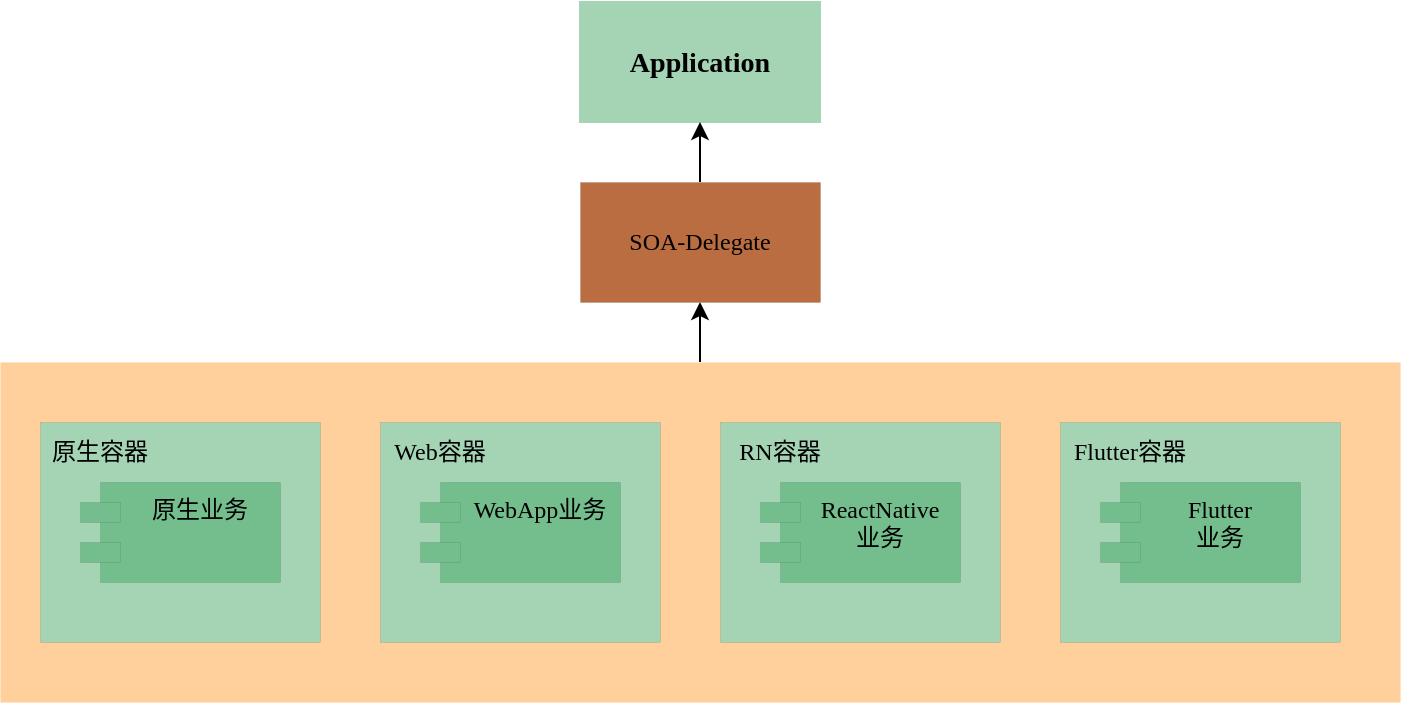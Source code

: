 <mxfile version="16.6.5" type="github" pages="10">
  <diagram id="0_xyXw7jxBEiflA4tzRB" name="第 1 页">
    <mxGraphModel dx="1926" dy="1084" grid="1" gridSize="10" guides="1" tooltips="1" connect="1" arrows="1" fold="1" page="1" pageScale="1" pageWidth="500" pageHeight="400" math="0" shadow="0">
      <root>
        <mxCell id="0" />
        <mxCell id="1" parent="0" />
        <mxCell id="eppsNKGiJkBMlfzfscGE-29" value="" style="edgeStyle=orthogonalEdgeStyle;rounded=0;orthogonalLoop=1;jettySize=auto;html=1;fontFamily=Lucida Console;" parent="1" source="eppsNKGiJkBMlfzfscGE-9" target="eppsNKGiJkBMlfzfscGE-6" edge="1">
          <mxGeometry relative="1" as="geometry" />
        </mxCell>
        <mxCell id="eppsNKGiJkBMlfzfscGE-9" value="" style="rounded=0;whiteSpace=wrap;html=1;labelBackgroundColor=none;fontFamily=Lucida Console;strokeColor=#FFCF9C;strokeWidth=0;fillColor=#FFCF9C;shadow=0;" parent="1" vertex="1">
          <mxGeometry x="-350" y="150" width="700" height="170" as="geometry" />
        </mxCell>
        <mxCell id="eppsNKGiJkBMlfzfscGE-1" value="&lt;h3&gt;&lt;font face=&quot;Lucida Console&quot;&gt;Application&lt;/font&gt;&lt;/h3&gt;" style="rounded=0;whiteSpace=wrap;html=1;fillColor=#A4D4B4;fontFamily=Tahoma;labelBackgroundColor=none;strokeColor=#A4D4B4;strokeWidth=1;" parent="1" vertex="1">
          <mxGeometry x="-60" y="-30" width="120" height="60" as="geometry" />
        </mxCell>
        <mxCell id="eppsNKGiJkBMlfzfscGE-28" value="" style="edgeStyle=orthogonalEdgeStyle;rounded=0;orthogonalLoop=1;jettySize=auto;html=1;fontFamily=Lucida Console;" parent="1" source="eppsNKGiJkBMlfzfscGE-6" target="eppsNKGiJkBMlfzfscGE-1" edge="1">
          <mxGeometry relative="1" as="geometry" />
        </mxCell>
        <mxCell id="eppsNKGiJkBMlfzfscGE-6" value="SOA-Delegate" style="rounded=0;whiteSpace=wrap;html=1;labelBackgroundColor=none;fontFamily=Lucida Console;strokeColor=default;strokeWidth=0;fillColor=#B96D40;" parent="1" vertex="1">
          <mxGeometry x="-60" y="60" width="120" height="60" as="geometry" />
        </mxCell>
        <mxCell id="eppsNKGiJkBMlfzfscGE-12" value="" style="group" parent="1" vertex="1" connectable="0">
          <mxGeometry x="-330" y="180" width="140" height="110" as="geometry" />
        </mxCell>
        <mxCell id="eppsNKGiJkBMlfzfscGE-2" value="" style="rounded=0;whiteSpace=wrap;html=1;labelBackgroundColor=none;fontFamily=Lucida Console;strokeColor=default;strokeWidth=0;fillColor=#A4D4B4;" parent="eppsNKGiJkBMlfzfscGE-12" vertex="1">
          <mxGeometry width="140" height="110" as="geometry" />
        </mxCell>
        <mxCell id="eppsNKGiJkBMlfzfscGE-8" value="原生业务" style="shape=module;align=left;spacingLeft=20;align=center;verticalAlign=top;labelBackgroundColor=none;fontFamily=Lucida Console;strokeColor=default;strokeWidth=0;fillColor=#74BE8D;" parent="eppsNKGiJkBMlfzfscGE-12" vertex="1">
          <mxGeometry x="20" y="30" width="100" height="50" as="geometry" />
        </mxCell>
        <mxCell id="eppsNKGiJkBMlfzfscGE-10" value="原生容器" style="text;html=1;strokeColor=none;fillColor=none;align=center;verticalAlign=middle;whiteSpace=wrap;rounded=0;shadow=0;labelBackgroundColor=none;fontFamily=Lucida Console;" parent="eppsNKGiJkBMlfzfscGE-12" vertex="1">
          <mxGeometry width="60" height="30" as="geometry" />
        </mxCell>
        <mxCell id="eppsNKGiJkBMlfzfscGE-13" value="" style="group" parent="1" vertex="1" connectable="0">
          <mxGeometry x="-160" y="180" width="140" height="110" as="geometry" />
        </mxCell>
        <mxCell id="eppsNKGiJkBMlfzfscGE-14" value="" style="rounded=0;whiteSpace=wrap;html=1;labelBackgroundColor=none;fontFamily=Lucida Console;strokeColor=default;strokeWidth=0;fillColor=#A4D4B4;" parent="eppsNKGiJkBMlfzfscGE-13" vertex="1">
          <mxGeometry width="140" height="110" as="geometry" />
        </mxCell>
        <mxCell id="eppsNKGiJkBMlfzfscGE-15" value="WebApp业务" style="shape=module;align=left;spacingLeft=20;align=center;verticalAlign=top;labelBackgroundColor=none;fontFamily=Lucida Console;strokeColor=default;strokeWidth=0;fillColor=#74BE8D;" parent="eppsNKGiJkBMlfzfscGE-13" vertex="1">
          <mxGeometry x="20" y="30" width="100" height="50" as="geometry" />
        </mxCell>
        <mxCell id="eppsNKGiJkBMlfzfscGE-16" value="Web容器" style="text;html=1;strokeColor=none;fillColor=none;align=center;verticalAlign=middle;whiteSpace=wrap;rounded=0;shadow=0;labelBackgroundColor=none;fontFamily=Lucida Console;" parent="eppsNKGiJkBMlfzfscGE-13" vertex="1">
          <mxGeometry width="60" height="30" as="geometry" />
        </mxCell>
        <mxCell id="eppsNKGiJkBMlfzfscGE-17" value="" style="group" parent="1" vertex="1" connectable="0">
          <mxGeometry x="10" y="180" width="140" height="110" as="geometry" />
        </mxCell>
        <mxCell id="eppsNKGiJkBMlfzfscGE-18" value="" style="rounded=0;whiteSpace=wrap;html=1;labelBackgroundColor=none;fontFamily=Lucida Console;strokeColor=default;strokeWidth=0;fillColor=#A4D4B4;" parent="eppsNKGiJkBMlfzfscGE-17" vertex="1">
          <mxGeometry width="140" height="110" as="geometry" />
        </mxCell>
        <mxCell id="eppsNKGiJkBMlfzfscGE-19" value="ReactNative&#xa;业务" style="shape=module;align=left;spacingLeft=20;align=center;verticalAlign=top;labelBackgroundColor=none;fontFamily=Lucida Console;strokeColor=default;strokeWidth=0;fillColor=#74BE8D;" parent="eppsNKGiJkBMlfzfscGE-17" vertex="1">
          <mxGeometry x="20" y="30" width="100" height="50" as="geometry" />
        </mxCell>
        <mxCell id="eppsNKGiJkBMlfzfscGE-20" value="RN容器" style="text;html=1;strokeColor=none;fillColor=none;align=center;verticalAlign=middle;whiteSpace=wrap;rounded=0;shadow=0;labelBackgroundColor=none;fontFamily=Lucida Console;" parent="eppsNKGiJkBMlfzfscGE-17" vertex="1">
          <mxGeometry width="60" height="30" as="geometry" />
        </mxCell>
        <mxCell id="eppsNKGiJkBMlfzfscGE-21" value="" style="group" parent="1" vertex="1" connectable="0">
          <mxGeometry x="180" y="180" width="140" height="110" as="geometry" />
        </mxCell>
        <mxCell id="eppsNKGiJkBMlfzfscGE-22" value="" style="rounded=0;whiteSpace=wrap;html=1;labelBackgroundColor=none;fontFamily=Lucida Console;strokeColor=default;strokeWidth=0;fillColor=#A4D4B4;" parent="eppsNKGiJkBMlfzfscGE-21" vertex="1">
          <mxGeometry width="140" height="110" as="geometry" />
        </mxCell>
        <mxCell id="eppsNKGiJkBMlfzfscGE-23" value="Flutter&#xa;业务" style="shape=module;align=left;spacingLeft=20;align=center;verticalAlign=top;labelBackgroundColor=none;fontFamily=Lucida Console;strokeColor=default;strokeWidth=0;fillColor=#74BE8D;" parent="eppsNKGiJkBMlfzfscGE-21" vertex="1">
          <mxGeometry x="20" y="30" width="100" height="50" as="geometry" />
        </mxCell>
        <mxCell id="eppsNKGiJkBMlfzfscGE-24" value="Flutter容器" style="text;html=1;strokeColor=none;fillColor=none;align=center;verticalAlign=middle;whiteSpace=wrap;rounded=0;shadow=0;labelBackgroundColor=none;fontFamily=Lucida Console;" parent="eppsNKGiJkBMlfzfscGE-21" vertex="1">
          <mxGeometry width="70" height="30" as="geometry" />
        </mxCell>
      </root>
    </mxGraphModel>
  </diagram>
  <diagram id="u_w-3xSgV6lKoCjiyL1_" name="第 2 页">
    <mxGraphModel dx="1426" dy="684" grid="1" gridSize="10" guides="1" tooltips="1" connect="1" arrows="1" fold="1" page="1" pageScale="1" pageWidth="500" pageHeight="400" math="0" shadow="0">
      <root>
        <mxCell id="RzZpLhM93L8myud0JRjJ-0" />
        <mxCell id="RzZpLhM93L8myud0JRjJ-1" parent="RzZpLhM93L8myud0JRjJ-0" />
        <mxCell id="RzZpLhM93L8myud0JRjJ-33" value="" style="group" parent="RzZpLhM93L8myud0JRjJ-1" vertex="1" connectable="0">
          <mxGeometry x="20" width="900" height="500" as="geometry" />
        </mxCell>
        <mxCell id="RzZpLhM93L8myud0JRjJ-7" value="" style="rounded=0;whiteSpace=wrap;html=1;shadow=0;labelBackgroundColor=none;fontFamily=Lucida Console;fontColor=#FFFFFF;strokeColor=#A4D4B4;strokeWidth=1;fillColor=#CCC997;" parent="RzZpLhM93L8myud0JRjJ-33" vertex="1">
          <mxGeometry y="17.241" width="766.667" height="482.759" as="geometry" />
        </mxCell>
        <mxCell id="RzZpLhM93L8myud0JRjJ-2" value="应用层" style="rounded=0;whiteSpace=wrap;html=1;shadow=0;labelBackgroundColor=none;fontFamily=Lucida Console;strokeColor=none;strokeWidth=1;fillColor=#B96D40;fontColor=#FFFFFF;" parent="RzZpLhM93L8myud0JRjJ-33" vertex="1">
          <mxGeometry x="33.333" y="34.483" width="700.0" height="86.207" as="geometry" />
        </mxCell>
        <mxCell id="RzZpLhM93L8myud0JRjJ-3" value="Target" style="text;html=1;strokeColor=none;fillColor=none;align=center;verticalAlign=middle;whiteSpace=wrap;rounded=0;shadow=0;labelBackgroundColor=none;fontFamily=Lucida Console;" parent="RzZpLhM93L8myud0JRjJ-33" vertex="1">
          <mxGeometry x="33.333" y="34.483" width="66.667" height="34.483" as="geometry" />
        </mxCell>
        <mxCell id="RzZpLhM93L8myud0JRjJ-6" value="" style="rounded=0;whiteSpace=wrap;html=1;shadow=0;labelBackgroundColor=none;fontFamily=Lucida Console;fontColor=#FFFFFF;strokeColor=#A4D4B4;strokeWidth=1;fillColor=#669677;" parent="RzZpLhM93L8myud0JRjJ-33" vertex="1">
          <mxGeometry x="33.333" y="137.931" width="700.0" height="137.931" as="geometry" />
        </mxCell>
        <mxCell id="RzZpLhM93L8myud0JRjJ-9" value="" style="rounded=1;whiteSpace=wrap;html=1;shadow=0;labelBackgroundColor=none;fontFamily=Lucida Console;fontColor=#FFFFFF;strokeColor=#A4D4B4;strokeWidth=1;fillColor=#669677;" parent="RzZpLhM93L8myud0JRjJ-33" vertex="1">
          <mxGeometry x="50.0" y="146.552" width="158.333" height="112.069" as="geometry" />
        </mxCell>
        <mxCell id="RzZpLhM93L8myud0JRjJ-10" value="" style="rounded=1;whiteSpace=wrap;html=1;shadow=0;labelBackgroundColor=none;fontFamily=Lucida Console;fontColor=#FFFFFF;strokeColor=#A4D4B4;strokeWidth=1;fillColor=#669677;" parent="RzZpLhM93L8myud0JRjJ-33" vertex="1">
          <mxGeometry x="233.333" y="146.552" width="150.0" height="112.069" as="geometry" />
        </mxCell>
        <mxCell id="RzZpLhM93L8myud0JRjJ-11" value="" style="rounded=1;whiteSpace=wrap;html=1;shadow=0;labelBackgroundColor=none;fontFamily=Lucida Console;fontColor=#FFFFFF;strokeColor=#A4D4B4;strokeWidth=1;fillColor=#669677;" parent="RzZpLhM93L8myud0JRjJ-33" vertex="1">
          <mxGeometry x="566.667" y="146.552" width="150.0" height="110.345" as="geometry" />
        </mxCell>
        <mxCell id="RzZpLhM93L8myud0JRjJ-12" value="" style="rounded=1;whiteSpace=wrap;html=1;shadow=0;labelBackgroundColor=none;fontFamily=Lucida Console;fontColor=#FFFFFF;strokeColor=#A4D4B4;strokeWidth=1;fillColor=#669677;" parent="RzZpLhM93L8myud0JRjJ-33" vertex="1">
          <mxGeometry x="405.0" y="146.552" width="145.0" height="112.069" as="geometry" />
        </mxCell>
        <mxCell id="RzZpLhM93L8myud0JRjJ-13" value="跨端桥接引擎" style="rounded=0;whiteSpace=wrap;html=1;shadow=0;labelBackgroundColor=none;fontFamily=Helvetica;fontColor=#FFFFFF;strokeColor=#A4D4B4;strokeWidth=1;fillColor=#005F73;" parent="RzZpLhM93L8myud0JRjJ-33" vertex="1">
          <mxGeometry x="235.833" y="293.103" width="497.5" height="86.207" as="geometry" />
        </mxCell>
        <mxCell id="RzZpLhM93L8myud0JRjJ-14" value="基础组件" style="rounded=0;whiteSpace=wrap;html=1;shadow=0;labelBackgroundColor=none;fontFamily=Helvetica;fontColor=#FFFFFF;strokeColor=#A4D4B4;strokeWidth=1;fillColor=#CA6702;" parent="RzZpLhM93L8myud0JRjJ-33" vertex="1">
          <mxGeometry x="33.333" y="396.552" width="700.0" height="86.207" as="geometry" />
        </mxCell>
        <mxCell id="RzZpLhM93L8myud0JRjJ-16" value="原生业务" style="shape=module;align=left;spacingLeft=20;align=center;verticalAlign=top;shadow=0;labelBackgroundColor=none;fontFamily=Helvetica;fontColor=#FFFFFF;strokeColor=#FFFFFF;strokeWidth=1;fillColor=#BAC795;fontSize=8;" parent="RzZpLhM93L8myud0JRjJ-33" vertex="1">
          <mxGeometry x="75.0" y="189.655" width="100.0" height="51.724" as="geometry" />
        </mxCell>
        <mxCell id="RzZpLhM93L8myud0JRjJ-17" value="web业务" style="shape=module;align=left;spacingLeft=20;align=center;verticalAlign=top;shadow=0;labelBackgroundColor=none;fontFamily=Helvetica;fontColor=#FFFFFF;strokeColor=#FFFFFF;strokeWidth=1;fillColor=#BAC795;fontSize=8;" parent="RzZpLhM93L8myud0JRjJ-33" vertex="1">
          <mxGeometry x="258.333" y="189.655" width="100.0" height="51.724" as="geometry" />
        </mxCell>
        <mxCell id="RzZpLhM93L8myud0JRjJ-18" value="RN业务" style="shape=module;align=left;spacingLeft=20;align=center;verticalAlign=top;shadow=0;labelBackgroundColor=none;fontFamily=Helvetica;fontColor=#FFFFFF;strokeColor=#FFFFFF;strokeWidth=1;fillColor=#BAC795;fontSize=8;" parent="RzZpLhM93L8myud0JRjJ-33" vertex="1">
          <mxGeometry x="427.5" y="189.655" width="100.0" height="51.724" as="geometry" />
        </mxCell>
        <mxCell id="RzZpLhM93L8myud0JRjJ-19" value="Flutter业务" style="shape=module;align=left;spacingLeft=20;align=center;verticalAlign=top;shadow=0;labelBackgroundColor=none;fontFamily=Helvetica;fontColor=#FFFFFF;strokeColor=#FFFFFF;strokeWidth=1;fillColor=#BAC795;fontSize=9;" parent="RzZpLhM93L8myud0JRjJ-33" vertex="1">
          <mxGeometry x="583.333" y="189.655" width="116.667" height="51.724" as="geometry" />
        </mxCell>
        <mxCell id="RzZpLhM93L8myud0JRjJ-20" value="原生容器" style="text;html=1;strokeColor=none;fillColor=none;align=center;verticalAlign=middle;whiteSpace=wrap;rounded=0;shadow=0;labelBackgroundColor=none;fontFamily=Helvetica;fontSize=8;fontColor=#FFFFFF;" parent="RzZpLhM93L8myud0JRjJ-33" vertex="1">
          <mxGeometry x="66.667" y="155.172" width="116.667" height="17.241" as="geometry" />
        </mxCell>
        <mxCell id="RzZpLhM93L8myud0JRjJ-21" value="Web容器" style="text;html=1;strokeColor=none;fillColor=none;align=center;verticalAlign=middle;whiteSpace=wrap;rounded=0;shadow=0;labelBackgroundColor=none;fontFamily=Helvetica;fontSize=8;fontColor=#FFFFFF;" parent="RzZpLhM93L8myud0JRjJ-33" vertex="1">
          <mxGeometry x="250.0" y="155.172" width="116.667" height="17.241" as="geometry" />
        </mxCell>
        <mxCell id="RzZpLhM93L8myud0JRjJ-22" value="RN容器" style="text;html=1;strokeColor=none;fillColor=none;align=center;verticalAlign=middle;whiteSpace=wrap;rounded=0;shadow=0;labelBackgroundColor=none;fontFamily=Helvetica;fontSize=8;fontColor=#FFFFFF;" parent="RzZpLhM93L8myud0JRjJ-33" vertex="1">
          <mxGeometry x="419.167" y="155.172" width="116.667" height="17.241" as="geometry" />
        </mxCell>
        <mxCell id="RzZpLhM93L8myud0JRjJ-23" value="Flutter容器" style="text;html=1;strokeColor=none;fillColor=none;align=center;verticalAlign=middle;whiteSpace=wrap;rounded=0;shadow=0;labelBackgroundColor=none;fontFamily=Helvetica;fontSize=8;fontColor=#FFFFFF;" parent="RzZpLhM93L8myud0JRjJ-33" vertex="1">
          <mxGeometry x="583.333" y="155.172" width="116.667" height="17.241" as="geometry" />
        </mxCell>
        <mxCell id="RzZpLhM93L8myud0JRjJ-24" value="直接依赖" style="rounded=0;whiteSpace=wrap;html=1;shadow=0;labelBackgroundColor=none;fontFamily=Helvetica;fontColor=#FFFFFF;strokeColor=#A4D4B4;strokeWidth=1;fillColor=#005F73;" parent="RzZpLhM93L8myud0JRjJ-33" vertex="1">
          <mxGeometry x="33.333" y="293.103" width="186.667" height="86.207" as="geometry" />
        </mxCell>
        <mxCell id="RzZpLhM93L8myud0JRjJ-28" value="" style="edgeStyle=entityRelationEdgeStyle;startArrow=none;endArrow=none;segment=10;curved=1;fontFamily=Helvetica;fontSize=8;fontColor=#FFFFFF;" parent="RzZpLhM93L8myud0JRjJ-33" edge="1">
          <mxGeometry relative="1" as="geometry">
            <mxPoint x="733.333" y="69.207" as="sourcePoint" />
            <mxPoint x="799.762" y="34.478" as="targetPoint" />
          </mxGeometry>
        </mxCell>
        <mxCell id="RzZpLhM93L8myud0JRjJ-30" value="壳工程" style="text;html=1;strokeColor=none;fillColor=#3B1C32;align=center;verticalAlign=middle;whiteSpace=wrap;rounded=0;shadow=0;labelBackgroundColor=none;fontFamily=Helvetica;fontSize=8;fontColor=#FFFFFF;" parent="RzZpLhM93L8myud0JRjJ-33" vertex="1">
          <mxGeometry x="800.0" width="100.0" height="51.724" as="geometry" />
        </mxCell>
        <mxCell id="RzZpLhM93L8myud0JRjJ-31" value="" style="edgeStyle=entityRelationEdgeStyle;startArrow=none;endArrow=none;segment=10;curved=1;fontFamily=Helvetica;fontSize=8;fontColor=#FFFFFF;" parent="RzZpLhM93L8myud0JRjJ-33" edge="1">
          <mxGeometry relative="1" as="geometry">
            <mxPoint x="733.333" y="189.655" as="sourcePoint" />
            <mxPoint x="799.762" y="154.926" as="targetPoint" />
          </mxGeometry>
        </mxCell>
        <mxCell id="RzZpLhM93L8myud0JRjJ-32" value="容器化" style="text;html=1;strokeColor=none;fillColor=#3B1C32;align=center;verticalAlign=middle;whiteSpace=wrap;rounded=0;shadow=0;labelBackgroundColor=none;fontFamily=Helvetica;fontSize=8;fontColor=#FFFFFF;" parent="RzZpLhM93L8myud0JRjJ-33" vertex="1">
          <mxGeometry x="800.0" y="120.448" width="100.0" height="51.724" as="geometry" />
        </mxCell>
      </root>
    </mxGraphModel>
  </diagram>
  <diagram id="YR3D_qT0TeJUMrNGGSgi" name="组件化分层">
    <mxGraphModel dx="1826" dy="1084" grid="0" gridSize="10" guides="1" tooltips="1" connect="1" arrows="1" fold="1" page="0" pageScale="1" pageWidth="500" pageHeight="400" math="0" shadow="0">
      <root>
        <mxCell id="GmeQtg-qXbbNwLggbOnN-0" />
        <mxCell id="GmeQtg-qXbbNwLggbOnN-1" parent="GmeQtg-qXbbNwLggbOnN-0" />
        <mxCell id="GmeQtg-qXbbNwLggbOnN-75" style="edgeStyle=orthogonalEdgeStyle;orthogonalLoop=1;jettySize=auto;html=1;fontFamily=Helvetica;fontSize=8;fontColor=#000000;rounded=0;strokeColor=default;dashed=1;entryX=1;entryY=0.5;entryDx=0;entryDy=0;" edge="1" parent="GmeQtg-qXbbNwLggbOnN-1" source="GmeQtg-qXbbNwLggbOnN-2" target="GmeQtg-qXbbNwLggbOnN-35">
          <mxGeometry relative="1" as="geometry">
            <mxPoint x="514" y="608" as="targetPoint" />
            <Array as="points">
              <mxPoint x="579" y="52" />
              <mxPoint x="579" y="608" />
            </Array>
          </mxGeometry>
        </mxCell>
        <mxCell id="GmeQtg-qXbbNwLggbOnN-76" value="Dependency" style="edgeLabel;html=1;align=center;verticalAlign=middle;resizable=0;points=[];fontSize=8;fontFamily=Helvetica;fontColor=#000000;" vertex="1" connectable="0" parent="GmeQtg-qXbbNwLggbOnN-75">
          <mxGeometry x="-0.016" y="1" relative="1" as="geometry">
            <mxPoint as="offset" />
          </mxGeometry>
        </mxCell>
        <mxCell id="GmeQtg-qXbbNwLggbOnN-77" value="Dependency" style="edgeStyle=orthogonalEdgeStyle;rounded=0;orthogonalLoop=1;jettySize=auto;html=1;dashed=1;fontFamily=Helvetica;fontSize=8;fontColor=#000000;strokeColor=default;entryX=0;entryY=0.5;entryDx=0;entryDy=0;" edge="1" parent="GmeQtg-qXbbNwLggbOnN-1" source="GmeQtg-qXbbNwLggbOnN-2" target="GmeQtg-qXbbNwLggbOnN-33">
          <mxGeometry relative="1" as="geometry">
            <mxPoint x="-341" y="627" as="targetPoint" />
            <Array as="points">
              <mxPoint x="-190" y="52" />
              <mxPoint x="-190" y="608" />
            </Array>
          </mxGeometry>
        </mxCell>
        <mxCell id="GmeQtg-qXbbNwLggbOnN-2" value="" style="rounded=0;whiteSpace=wrap;html=1;shadow=0;labelBackgroundColor=none;fontFamily=Helvetica;fontSize=8;fontColor=#FFFFFF;strokeColor=#B96D40;strokeWidth=1;fillColor=none;dashed=1;" vertex="1" parent="GmeQtg-qXbbNwLggbOnN-1">
          <mxGeometry x="-117" y="-16" width="633" height="136" as="geometry" />
        </mxCell>
        <mxCell id="GmeQtg-qXbbNwLggbOnN-3" value="" style="rounded=0;whiteSpace=wrap;html=1;shadow=0;labelBackgroundColor=none;fontFamily=Helvetica;fontSize=8;fontColor=#FFFFFF;strokeColor=#B96D40;strokeWidth=1;fillColor=none;dashed=1;" vertex="1" parent="GmeQtg-qXbbNwLggbOnN-1">
          <mxGeometry x="-117" y="154" width="633" height="157" as="geometry" />
        </mxCell>
        <mxCell id="GmeQtg-qXbbNwLggbOnN-4" value="" style="rounded=0;whiteSpace=wrap;html=1;shadow=0;labelBackgroundColor=none;fontFamily=Helvetica;fontSize=8;fontColor=#FFFFFF;strokeColor=#B96D40;strokeWidth=1;fillColor=none;dashed=1;" vertex="1" parent="GmeQtg-qXbbNwLggbOnN-1">
          <mxGeometry x="-117" y="331" width="632" height="156" as="geometry" />
        </mxCell>
        <mxCell id="GmeQtg-qXbbNwLggbOnN-6" value="业务实现层" style="shape=callout;whiteSpace=wrap;html=1;perimeter=calloutPerimeter;shadow=0;labelBackgroundColor=none;fontFamily=Helvetica;fontSize=8;fontColor=#000000;strokeColor=#000000;strokeWidth=1;fillColor=none;direction=south;position2=1;base=8;" vertex="1" parent="GmeQtg-qXbbNwLggbOnN-1">
          <mxGeometry x="533" y="-3" width="178" height="36" as="geometry" />
        </mxCell>
        <mxCell id="GmeQtg-qXbbNwLggbOnN-7" value="接口层&lt;br&gt;包含基础业务和基础服务" style="shape=callout;whiteSpace=wrap;html=1;perimeter=calloutPerimeter;shadow=0;labelBackgroundColor=none;fontFamily=Helvetica;fontSize=8;fontColor=#000000;strokeColor=#000000;strokeWidth=1;fillColor=none;direction=south;base=10;position2=1;" vertex="1" parent="GmeQtg-qXbbNwLggbOnN-1">
          <mxGeometry x="535" y="203.5" width="178" height="40" as="geometry" />
        </mxCell>
        <mxCell id="GmeQtg-qXbbNwLggbOnN-8" value="服务层" style="shape=callout;whiteSpace=wrap;html=1;perimeter=calloutPerimeter;shadow=0;labelBackgroundColor=none;fontFamily=Helvetica;fontSize=8;fontColor=#000000;strokeColor=#000000;strokeWidth=1;fillColor=none;direction=south;size=32;position=0.41;position2=0.95;base=14;" vertex="1" parent="GmeQtg-qXbbNwLggbOnN-1">
          <mxGeometry x="533" y="380" width="186" height="34" as="geometry" />
        </mxCell>
        <mxCell id="GmeQtg-qXbbNwLggbOnN-10" value="基础层" style="shape=callout;whiteSpace=wrap;html=1;perimeter=calloutPerimeter;shadow=0;labelBackgroundColor=none;fontFamily=Helvetica;fontSize=8;fontColor=#000000;strokeColor=#000000;strokeWidth=1;fillColor=none;direction=south;size=27;position=0.39;position2=1;" vertex="1" parent="GmeQtg-qXbbNwLggbOnN-1">
          <mxGeometry x="533" y="597" width="177" height="39" as="geometry" />
        </mxCell>
        <mxCell id="GmeQtg-qXbbNwLggbOnN-60" value="" style="group" vertex="1" connectable="0" parent="GmeQtg-qXbbNwLggbOnN-1">
          <mxGeometry x="-117" y="523" width="633" height="170" as="geometry" />
        </mxCell>
        <mxCell id="GmeQtg-qXbbNwLggbOnN-9" value="" style="rounded=0;whiteSpace=wrap;html=1;shadow=0;labelBackgroundColor=none;fontFamily=Helvetica;fontSize=8;fontColor=#FFFFFF;strokeColor=#B96D40;strokeWidth=1;fillColor=none;dashed=1;" vertex="1" parent="GmeQtg-qXbbNwLggbOnN-60">
          <mxGeometry width="633" height="170" as="geometry" />
        </mxCell>
        <mxCell id="GmeQtg-qXbbNwLggbOnN-55" value="" style="group" vertex="1" connectable="0" parent="GmeQtg-qXbbNwLggbOnN-60">
          <mxGeometry x="15" y="28.936" width="182" height="111.223" as="geometry" />
        </mxCell>
        <mxCell id="GmeQtg-qXbbNwLggbOnN-33" value="基础、UI组件" style="rounded=0;whiteSpace=wrap;html=1;shadow=0;labelBackgroundColor=none;fontFamily=Helvetica;fontSize=8;fontColor=#000000;strokeColor=#000000;strokeWidth=1;fillColor=none;verticalAlign=top;align=left;" vertex="1" parent="GmeQtg-qXbbNwLggbOnN-55">
          <mxGeometry width="182" height="111.223" as="geometry" />
        </mxCell>
        <mxCell id="GmeQtg-qXbbNwLggbOnN-36" value="Huadesign" style="shape=module;align=left;spacingLeft=20;align=center;verticalAlign=top;shadow=0;labelBackgroundColor=none;fontFamily=Helvetica;fontSize=8;fontColor=#000000;strokeColor=#000000;strokeWidth=1;fillColor=none;" vertex="1" parent="GmeQtg-qXbbNwLggbOnN-55">
          <mxGeometry x="7" y="26.223" width="83" height="29.84" as="geometry" />
        </mxCell>
        <mxCell id="GmeQtg-qXbbNwLggbOnN-37" value="Foundation" style="shape=module;align=left;spacingLeft=20;align=center;verticalAlign=top;shadow=0;labelBackgroundColor=none;fontFamily=Helvetica;fontSize=8;fontColor=#000000;strokeColor=#000000;strokeWidth=1;fillColor=none;" vertex="1" parent="GmeQtg-qXbbNwLggbOnN-55">
          <mxGeometry x="7" y="61.489" width="82" height="31.649" as="geometry" />
        </mxCell>
        <mxCell id="GmeQtg-qXbbNwLggbOnN-38" value="....." style="shape=module;align=left;spacingLeft=20;align=center;verticalAlign=top;shadow=0;labelBackgroundColor=none;fontFamily=Helvetica;fontSize=8;fontColor=#000000;strokeColor=#000000;strokeWidth=1;fillColor=none;" vertex="1" parent="GmeQtg-qXbbNwLggbOnN-55">
          <mxGeometry x="93" y="26.223" width="82" height="30.745" as="geometry" />
        </mxCell>
        <mxCell id="GmeQtg-qXbbNwLggbOnN-57" value="" style="group" vertex="1" connectable="0" parent="GmeQtg-qXbbNwLggbOnN-60">
          <mxGeometry x="223" y="28.936" width="182" height="111.223" as="geometry" />
        </mxCell>
        <mxCell id="GmeQtg-qXbbNwLggbOnN-34" value="基础能力" style="rounded=0;whiteSpace=wrap;html=1;shadow=0;labelBackgroundColor=none;fontFamily=Helvetica;fontSize=8;fontColor=#000000;strokeColor=#000000;strokeWidth=1;fillColor=none;verticalAlign=top;align=left;" vertex="1" parent="GmeQtg-qXbbNwLggbOnN-57">
          <mxGeometry width="182" height="111.223" as="geometry" />
        </mxCell>
        <mxCell id="GmeQtg-qXbbNwLggbOnN-39" value="media" style="shape=module;align=left;spacingLeft=20;align=center;verticalAlign=top;shadow=0;labelBackgroundColor=none;fontFamily=Helvetica;fontSize=8;fontColor=#000000;strokeColor=#000000;strokeWidth=1;fillColor=none;" vertex="1" parent="GmeQtg-qXbbNwLggbOnN-57">
          <mxGeometry x="8" y="25.319" width="82" height="30.745" as="geometry" />
        </mxCell>
        <mxCell id="GmeQtg-qXbbNwLggbOnN-40" value="device" style="shape=module;align=left;spacingLeft=20;align=center;verticalAlign=top;shadow=0;labelBackgroundColor=none;fontFamily=Helvetica;fontSize=8;fontColor=#000000;strokeColor=#000000;strokeWidth=1;fillColor=none;" vertex="1" parent="GmeQtg-qXbbNwLggbOnN-57">
          <mxGeometry x="10" y="62.394" width="82" height="30.745" as="geometry" />
        </mxCell>
        <mxCell id="GmeQtg-qXbbNwLggbOnN-41" value="....." style="shape=module;align=left;spacingLeft=20;align=center;verticalAlign=top;shadow=0;labelBackgroundColor=none;fontFamily=Helvetica;fontSize=8;fontColor=#000000;strokeColor=#000000;strokeWidth=1;fillColor=none;" vertex="1" parent="GmeQtg-qXbbNwLggbOnN-57">
          <mxGeometry x="94" y="25.319" width="82" height="30.745" as="geometry" />
        </mxCell>
        <mxCell id="GmeQtg-qXbbNwLggbOnN-59" value="" style="group" vertex="1" connectable="0" parent="GmeQtg-qXbbNwLggbOnN-60">
          <mxGeometry x="429" y="28.936" width="182" height="111.223" as="geometry" />
        </mxCell>
        <mxCell id="GmeQtg-qXbbNwLggbOnN-35" value="架构框架" style="rounded=0;whiteSpace=wrap;html=1;shadow=0;labelBackgroundColor=none;fontFamily=Helvetica;fontSize=8;fontColor=#000000;strokeColor=#000000;strokeWidth=1;fillColor=none;verticalAlign=top;align=left;" vertex="1" parent="GmeQtg-qXbbNwLggbOnN-59">
          <mxGeometry width="182" height="111.223" as="geometry" />
        </mxCell>
        <mxCell id="GmeQtg-qXbbNwLggbOnN-42" value="router" style="shape=module;align=left;spacingLeft=20;align=center;verticalAlign=top;shadow=0;labelBackgroundColor=none;fontFamily=Helvetica;fontSize=8;fontColor=#000000;strokeColor=#000000;strokeWidth=1;fillColor=none;" vertex="1" parent="GmeQtg-qXbbNwLggbOnN-59">
          <mxGeometry x="9.5" y="28.936" width="76.5" height="30.745" as="geometry" />
        </mxCell>
        <mxCell id="GmeQtg-qXbbNwLggbOnN-43" value="soamodule" style="shape=module;align=left;spacingLeft=20;align=center;verticalAlign=top;shadow=0;labelBackgroundColor=none;fontFamily=Helvetica;fontSize=8;fontColor=#000000;strokeColor=#000000;strokeWidth=1;fillColor=none;" vertex="1" parent="GmeQtg-qXbbNwLggbOnN-59">
          <mxGeometry x="8" y="71.436" width="82" height="30.745" as="geometry" />
        </mxCell>
        <mxCell id="GmeQtg-qXbbNwLggbOnN-44" value="......" style="shape=module;align=left;spacingLeft=20;align=center;verticalAlign=top;shadow=0;labelBackgroundColor=none;fontFamily=Helvetica;fontSize=8;fontColor=#000000;strokeColor=#000000;strokeWidth=1;fillColor=none;" vertex="1" parent="GmeQtg-qXbbNwLggbOnN-59">
          <mxGeometry x="97" y="28.936" width="73" height="30.745" as="geometry" />
        </mxCell>
        <mxCell id="GmeQtg-qXbbNwLggbOnN-61" value="" style="group" vertex="1" connectable="0" parent="GmeQtg-qXbbNwLggbOnN-1">
          <mxGeometry x="-80" y="345" width="253" height="132" as="geometry" />
        </mxCell>
        <mxCell id="GmeQtg-qXbbNwLggbOnN-31" value="基础服务" style="rounded=0;whiteSpace=wrap;html=1;shadow=0;labelBackgroundColor=none;fontFamily=Helvetica;fontSize=8;fontColor=#000000;strokeColor=#000000;strokeWidth=1;fillColor=none;verticalAlign=top;align=left;" vertex="1" parent="GmeQtg-qXbbNwLggbOnN-61">
          <mxGeometry width="253" height="132" as="geometry" />
        </mxCell>
        <mxCell id="GmeQtg-qXbbNwLggbOnN-45" value="mediaService" style="shape=module;align=left;spacingLeft=20;align=center;verticalAlign=top;shadow=0;labelBackgroundColor=none;fontFamily=Helvetica;fontSize=8;fontColor=#000000;strokeColor=#000000;strokeWidth=1;fillColor=none;" vertex="1" parent="GmeQtg-qXbbNwLggbOnN-61">
          <mxGeometry x="12.153" y="31" width="88.384" height="35" as="geometry" />
        </mxCell>
        <mxCell id="GmeQtg-qXbbNwLggbOnN-46" value="networkService" style="shape=module;align=left;spacingLeft=20;align=center;verticalAlign=top;shadow=0;labelBackgroundColor=none;fontFamily=Helvetica;fontSize=8;fontColor=#000000;strokeColor=#000000;strokeWidth=1;fillColor=none;" vertex="1" parent="GmeQtg-qXbbNwLggbOnN-61">
          <mxGeometry x="14.362" y="80" width="88.384" height="35" as="geometry" />
        </mxCell>
        <mxCell id="GmeQtg-qXbbNwLggbOnN-47" value="logService" style="shape=module;align=left;spacingLeft=20;align=center;verticalAlign=top;shadow=0;labelBackgroundColor=none;fontFamily=Helvetica;fontSize=8;fontColor=#000000;strokeColor=#000000;strokeWidth=1;fillColor=none;" vertex="1" parent="GmeQtg-qXbbNwLggbOnN-61">
          <mxGeometry x="142.52" y="31" width="88.384" height="35" as="geometry" />
        </mxCell>
        <mxCell id="GmeQtg-qXbbNwLggbOnN-49" value="......" style="shape=module;align=left;spacingLeft=20;align=center;verticalAlign=top;shadow=0;labelBackgroundColor=none;fontFamily=Helvetica;fontSize=8;fontColor=#000000;strokeColor=#000000;strokeWidth=1;fillColor=none;" vertex="1" parent="GmeQtg-qXbbNwLggbOnN-61">
          <mxGeometry x="139.758" y="77" width="88.384" height="35" as="geometry" />
        </mxCell>
        <mxCell id="GmeQtg-qXbbNwLggbOnN-62" value="" style="group" vertex="1" connectable="0" parent="GmeQtg-qXbbNwLggbOnN-1">
          <mxGeometry x="215" y="343" width="272" height="132" as="geometry" />
        </mxCell>
        <mxCell id="GmeQtg-qXbbNwLggbOnN-32" value="业务服务" style="rounded=0;whiteSpace=wrap;html=1;shadow=0;labelBackgroundColor=none;fontFamily=Helvetica;fontSize=8;fontColor=#000000;strokeColor=#000000;strokeWidth=1;fillColor=none;verticalAlign=top;align=left;" vertex="1" parent="GmeQtg-qXbbNwLggbOnN-62">
          <mxGeometry width="272" height="132" as="geometry" />
        </mxCell>
        <mxCell id="GmeQtg-qXbbNwLggbOnN-48" value="loginService" style="shape=module;align=left;spacingLeft=20;align=center;verticalAlign=top;shadow=0;labelBackgroundColor=none;fontFamily=Helvetica;fontSize=8;fontColor=#000000;strokeColor=#000000;strokeWidth=1;fillColor=none;" vertex="1" parent="GmeQtg-qXbbNwLggbOnN-62">
          <mxGeometry x="38.582" y="26" width="86.809" height="35" as="geometry" />
        </mxCell>
        <mxCell id="GmeQtg-qXbbNwLggbOnN-50" value="searchService" style="shape=module;align=left;spacingLeft=20;align=center;verticalAlign=top;shadow=0;labelBackgroundColor=none;fontFamily=Helvetica;fontSize=8;fontColor=#000000;strokeColor=#000000;strokeWidth=1;fillColor=none;" vertex="1" parent="GmeQtg-qXbbNwLggbOnN-62">
          <mxGeometry x="151.433" y="76" width="86.809" height="35" as="geometry" />
        </mxCell>
        <mxCell id="GmeQtg-qXbbNwLggbOnN-51" value="messageService" style="shape=module;align=left;spacingLeft=20;align=center;verticalAlign=top;shadow=0;labelBackgroundColor=none;fontFamily=Helvetica;fontSize=8;fontColor=#000000;strokeColor=#000000;strokeWidth=1;fillColor=none;" vertex="1" parent="GmeQtg-qXbbNwLggbOnN-62">
          <mxGeometry x="38.582" y="81" width="86.809" height="35" as="geometry" />
        </mxCell>
        <mxCell id="GmeQtg-qXbbNwLggbOnN-52" value="......" style="shape=module;align=left;spacingLeft=20;align=center;verticalAlign=top;shadow=0;labelBackgroundColor=none;fontFamily=Helvetica;fontSize=8;fontColor=#000000;strokeColor=#000000;strokeWidth=1;fillColor=none;" vertex="1" parent="GmeQtg-qXbbNwLggbOnN-62">
          <mxGeometry x="151.433" y="26" width="86.809" height="35" as="geometry" />
        </mxCell>
        <mxCell id="GmeQtg-qXbbNwLggbOnN-72" value="" style="group" vertex="1" connectable="0" parent="GmeQtg-qXbbNwLggbOnN-1">
          <mxGeometry x="-96" y="166.5" width="122" height="133.5" as="geometry" />
        </mxCell>
        <mxCell id="GmeQtg-qXbbNwLggbOnN-17" value="模型" style="rounded=0;whiteSpace=wrap;html=1;shadow=0;labelBackgroundColor=none;fontFamily=Helvetica;fontSize=8;fontColor=#000000;strokeColor=#000000;strokeWidth=1;fillColor=none;verticalAlign=top;align=left;container=0;" vertex="1" parent="GmeQtg-qXbbNwLggbOnN-72">
          <mxGeometry width="122" height="133.5" as="geometry">
            <mxRectangle x="-96" y="166.5" width="51" height="14" as="alternateBounds" />
          </mxGeometry>
        </mxCell>
        <mxCell id="GmeQtg-qXbbNwLggbOnN-22" value="AClass" style="shape=module;align=left;spacingLeft=20;align=center;verticalAlign=top;shadow=0;labelBackgroundColor=none;fontFamily=Helvetica;fontSize=8;fontColor=#000000;strokeColor=#000000;strokeWidth=1;fillColor=none;" vertex="1" parent="GmeQtg-qXbbNwLggbOnN-72">
          <mxGeometry x="28.442" y="31.858" width="64.368" height="34.386" as="geometry" />
        </mxCell>
        <mxCell id="GmeQtg-qXbbNwLggbOnN-23" value="........" style="shape=module;align=left;spacingLeft=20;align=center;verticalAlign=top;shadow=0;labelBackgroundColor=none;fontFamily=Helvetica;fontSize=8;fontColor=#000000;strokeColor=#000000;strokeWidth=1;fillColor=none;" vertex="1" parent="GmeQtg-qXbbNwLggbOnN-72">
          <mxGeometry x="27.693" y="80.403" width="65.117" height="35.398" as="geometry" />
        </mxCell>
        <mxCell id="GmeQtg-qXbbNwLggbOnN-73" value="" style="group" vertex="1" connectable="0" parent="GmeQtg-qXbbNwLggbOnN-1">
          <mxGeometry x="-84.5" y="3.5" width="262" height="104.5" as="geometry" />
        </mxCell>
        <mxCell id="GmeQtg-qXbbNwLggbOnN-11" value="复用业务" style="rounded=0;whiteSpace=wrap;html=1;shadow=0;labelBackgroundColor=none;fontFamily=Helvetica;fontSize=8;fontColor=#000000;strokeColor=#000000;strokeWidth=1;fillColor=none;align=left;verticalAlign=top;" vertex="1" parent="GmeQtg-qXbbNwLggbOnN-73">
          <mxGeometry width="262" height="104.5" as="geometry" />
        </mxCell>
        <mxCell id="GmeQtg-qXbbNwLggbOnN-13" value="AModule" style="shape=module;align=left;spacingLeft=20;align=center;verticalAlign=top;shadow=0;labelBackgroundColor=none;fontFamily=Helvetica;fontSize=8;fontColor=#000000;strokeColor=#000000;strokeWidth=1;fillColor=none;" vertex="1" parent="GmeQtg-qXbbNwLggbOnN-73">
          <mxGeometry x="21.935" y="36.675" width="95.051" height="34.163" as="geometry" />
        </mxCell>
        <mxCell id="GmeQtg-qXbbNwLggbOnN-14" value="......" style="shape=module;align=left;spacingLeft=20;align=center;verticalAlign=top;shadow=0;labelBackgroundColor=none;fontFamily=Helvetica;fontSize=8;fontColor=#000000;strokeColor=#000000;strokeWidth=1;fillColor=none;" vertex="1" parent="GmeQtg-qXbbNwLggbOnN-73">
          <mxGeometry x="135.265" y="36.675" width="107.237" height="35.168" as="geometry" />
        </mxCell>
        <mxCell id="GmeQtg-qXbbNwLggbOnN-74" value="" style="group" vertex="1" connectable="0" parent="GmeQtg-qXbbNwLggbOnN-1">
          <mxGeometry x="223" y="7" width="256" height="97" as="geometry" />
        </mxCell>
        <mxCell id="GmeQtg-qXbbNwLggbOnN-12" value="特殊行业业务" style="rounded=0;whiteSpace=wrap;html=1;shadow=0;labelBackgroundColor=none;fontFamily=Helvetica;fontSize=8;fontColor=#000000;strokeColor=#000000;strokeWidth=1;fillColor=none;align=left;verticalAlign=top;" vertex="1" parent="GmeQtg-qXbbNwLggbOnN-74">
          <mxGeometry width="256" height="97" as="geometry" />
        </mxCell>
        <mxCell id="GmeQtg-qXbbNwLggbOnN-15" value="BModule" style="shape=module;align=left;spacingLeft=20;align=center;verticalAlign=top;shadow=0;labelBackgroundColor=none;fontFamily=Helvetica;fontSize=8;fontColor=#000000;strokeColor=#000000;strokeWidth=1;fillColor=none;" vertex="1" parent="GmeQtg-qXbbNwLggbOnN-74">
          <mxGeometry x="22" y="39" width="89" height="35" as="geometry" />
        </mxCell>
        <mxCell id="GmeQtg-qXbbNwLggbOnN-16" value="......." style="shape=module;align=left;spacingLeft=20;align=center;verticalAlign=top;shadow=0;labelBackgroundColor=none;fontFamily=Helvetica;fontSize=8;fontColor=#000000;strokeColor=#000000;strokeWidth=1;fillColor=none;" vertex="1" parent="GmeQtg-qXbbNwLggbOnN-74">
          <mxGeometry x="138" y="39" width="91" height="35" as="geometry" />
        </mxCell>
        <mxCell id="GmeQtg-qXbbNwLggbOnN-78" value="" style="endArrow=classic;html=1;rounded=0;dashed=1;fontFamily=Helvetica;fontSize=8;fontColor=#000000;strokeColor=default;" edge="1" parent="GmeQtg-qXbbNwLggbOnN-1">
          <mxGeometry width="50" height="50" relative="1" as="geometry">
            <mxPoint x="-15" y="120" as="sourcePoint" />
            <mxPoint x="-15" y="168" as="targetPoint" />
          </mxGeometry>
        </mxCell>
        <mxCell id="GmeQtg-qXbbNwLggbOnN-82" value="Dependency" style="text;html=1;strokeColor=none;fillColor=none;align=center;verticalAlign=middle;whiteSpace=wrap;rounded=0;shadow=0;labelBackgroundColor=none;fontFamily=Helvetica;fontSize=8;fontColor=#000000;" vertex="1" parent="GmeQtg-qXbbNwLggbOnN-1">
          <mxGeometry x="-77" y="123" width="55" height="15" as="geometry" />
        </mxCell>
        <mxCell id="GmeQtg-qXbbNwLggbOnN-84" style="edgeStyle=orthogonalEdgeStyle;rounded=0;orthogonalLoop=1;jettySize=auto;html=1;dashed=1;fontFamily=Helvetica;fontSize=8;fontColor=#000000;strokeColor=default;" edge="1" parent="GmeQtg-qXbbNwLggbOnN-1" source="GmeQtg-qXbbNwLggbOnN-31" target="GmeQtg-qXbbNwLggbOnN-34">
          <mxGeometry relative="1" as="geometry" />
        </mxCell>
        <mxCell id="GmeQtg-qXbbNwLggbOnN-85" value="Dependency" style="text;html=1;strokeColor=none;fillColor=none;align=center;verticalAlign=middle;whiteSpace=wrap;rounded=0;shadow=0;labelBackgroundColor=none;fontFamily=Helvetica;fontSize=8;fontColor=#000000;" vertex="1" parent="GmeQtg-qXbbNwLggbOnN-1">
          <mxGeometry x="56" y="491" width="55" height="15" as="geometry" />
        </mxCell>
        <mxCell id="GmeQtg-qXbbNwLggbOnN-88" value="" style="endArrow=classic;html=1;rounded=0;dashed=1;fontFamily=Helvetica;fontSize=8;fontColor=#000000;strokeColor=default;" edge="1" parent="GmeQtg-qXbbNwLggbOnN-1">
          <mxGeometry width="50" height="50" relative="1" as="geometry">
            <mxPoint x="-17" y="329" as="sourcePoint" />
            <mxPoint x="-17" y="298.5" as="targetPoint" />
          </mxGeometry>
        </mxCell>
        <mxCell id="GmeQtg-qXbbNwLggbOnN-89" value="Dependency" style="text;html=1;strokeColor=none;fillColor=none;align=center;verticalAlign=middle;whiteSpace=wrap;rounded=0;shadow=0;labelBackgroundColor=none;fontFamily=Helvetica;fontSize=8;fontColor=#000000;" vertex="1" parent="GmeQtg-qXbbNwLggbOnN-1">
          <mxGeometry x="-77" y="308" width="55" height="15" as="geometry" />
        </mxCell>
        <mxCell id="GmeQtg-qXbbNwLggbOnN-98" value="" style="group" vertex="1" connectable="0" parent="GmeQtg-qXbbNwLggbOnN-1">
          <mxGeometry x="367" y="169" width="138" height="132" as="geometry" />
        </mxCell>
        <mxCell id="GmeQtg-qXbbNwLggbOnN-99" value="特殊业务服务接口" style="rounded=0;whiteSpace=wrap;html=1;shadow=0;labelBackgroundColor=none;fontFamily=Helvetica;fontSize=8;fontColor=#000000;strokeColor=#000000;strokeWidth=1;fillColor=none;verticalAlign=top;align=left;" vertex="1" parent="GmeQtg-qXbbNwLggbOnN-98">
          <mxGeometry width="138" height="132" as="geometry" />
        </mxCell>
        <mxCell id="GmeQtg-qXbbNwLggbOnN-100" value="&amp;laquo;interface&amp;raquo;&lt;br&gt;&lt;b&gt;Name&lt;/b&gt;" style="html=1;shadow=0;labelBackgroundColor=none;fontFamily=Helvetica;fontSize=8;fontColor=#000000;strokeColor=#000000;strokeWidth=1;fillColor=none;" vertex="1" parent="GmeQtg-qXbbNwLggbOnN-98">
          <mxGeometry x="24.975" y="28.5" width="88.049" height="40" as="geometry" />
        </mxCell>
        <mxCell id="GmeQtg-qXbbNwLggbOnN-101" value="«interface»&lt;br&gt;&lt;b&gt;.......&lt;/b&gt;" style="html=1;shadow=0;labelBackgroundColor=none;fontFamily=Helvetica;fontSize=8;fontColor=#000000;strokeColor=#000000;strokeWidth=1;fillColor=none;" vertex="1" parent="GmeQtg-qXbbNwLggbOnN-98">
          <mxGeometry x="28.362" y="78.5" width="84.663" height="37" as="geometry" />
        </mxCell>
        <mxCell id="GmeQtg-qXbbNwLggbOnN-104" value="Dependency" style="text;html=1;strokeColor=none;fillColor=none;align=center;verticalAlign=middle;whiteSpace=wrap;rounded=0;shadow=0;labelBackgroundColor=none;fontFamily=Helvetica;fontSize=8;fontColor=#000000;" vertex="1" parent="GmeQtg-qXbbNwLggbOnN-1">
          <mxGeometry x="53" y="130" width="55" height="15" as="geometry" />
        </mxCell>
        <mxCell id="GmeQtg-qXbbNwLggbOnN-105" style="edgeStyle=orthogonalEdgeStyle;rounded=0;orthogonalLoop=1;jettySize=auto;html=1;entryX=0.449;entryY=0;entryDx=0;entryDy=0;entryPerimeter=0;dashed=1;fontFamily=Helvetica;fontSize=8;fontColor=#000000;strokeColor=default;" edge="1" parent="GmeQtg-qXbbNwLggbOnN-1" source="GmeQtg-qXbbNwLggbOnN-12" target="GmeQtg-qXbbNwLggbOnN-99">
          <mxGeometry relative="1" as="geometry" />
        </mxCell>
        <mxCell id="GmeQtg-qXbbNwLggbOnN-106" value="Dependency" style="text;html=1;strokeColor=none;fillColor=none;align=center;verticalAlign=middle;whiteSpace=wrap;rounded=0;shadow=0;labelBackgroundColor=none;fontFamily=Helvetica;fontSize=8;fontColor=#000000;" vertex="1" parent="GmeQtg-qXbbNwLggbOnN-1">
          <mxGeometry x="375" y="123" width="55" height="15" as="geometry" />
        </mxCell>
        <mxCell id="GmeQtg-qXbbNwLggbOnN-25" value="基础服务接口" style="rounded=0;whiteSpace=wrap;html=1;shadow=0;labelBackgroundColor=none;fontFamily=Helvetica;fontSize=8;fontColor=#000000;strokeColor=#000000;strokeWidth=1;fillColor=none;verticalAlign=top;align=left;" vertex="1" parent="GmeQtg-qXbbNwLggbOnN-1">
          <mxGeometry x="55" y="169" width="147" height="132" as="geometry" />
        </mxCell>
        <mxCell id="GmeQtg-qXbbNwLggbOnN-27" value="&amp;laquo;interface&amp;raquo;&lt;br&gt;&lt;b&gt;Name&lt;/b&gt;" style="html=1;shadow=0;labelBackgroundColor=none;fontFamily=Helvetica;fontSize=8;fontColor=#000000;strokeColor=#000000;strokeWidth=1;fillColor=none;" vertex="1" parent="GmeQtg-qXbbNwLggbOnN-1">
          <mxGeometry x="72" y="203.5" width="102" height="38" as="geometry" />
        </mxCell>
        <mxCell id="GmeQtg-qXbbNwLggbOnN-28" value="«interface»&lt;br&gt;&lt;b&gt;.......&lt;/b&gt;" style="html=1;shadow=0;labelBackgroundColor=none;fontFamily=Helvetica;fontSize=8;fontColor=#000000;strokeColor=#000000;strokeWidth=1;fillColor=none;" vertex="1" parent="GmeQtg-qXbbNwLggbOnN-1">
          <mxGeometry x="74" y="252.5" width="98" height="33" as="geometry" />
        </mxCell>
        <mxCell id="GmeQtg-qXbbNwLggbOnN-64" value="" style="group" vertex="1" connectable="0" parent="GmeQtg-qXbbNwLggbOnN-1">
          <mxGeometry x="216" y="169" width="133" height="132" as="geometry" />
        </mxCell>
        <mxCell id="GmeQtg-qXbbNwLggbOnN-26" value="业务服务接口" style="rounded=0;whiteSpace=wrap;html=1;shadow=0;labelBackgroundColor=none;fontFamily=Helvetica;fontSize=8;fontColor=#000000;strokeColor=#000000;strokeWidth=1;fillColor=none;verticalAlign=top;align=left;" vertex="1" parent="GmeQtg-qXbbNwLggbOnN-64">
          <mxGeometry width="133" height="132" as="geometry" />
        </mxCell>
        <mxCell id="GmeQtg-qXbbNwLggbOnN-29" value="&amp;laquo;interface&amp;raquo;&lt;br&gt;&lt;b&gt;Name&lt;/b&gt;" style="html=1;shadow=0;labelBackgroundColor=none;fontFamily=Helvetica;fontSize=8;fontColor=#000000;strokeColor=#000000;strokeWidth=1;fillColor=none;" vertex="1" parent="GmeQtg-qXbbNwLggbOnN-64">
          <mxGeometry x="24.071" y="28.5" width="84.859" height="40" as="geometry" />
        </mxCell>
        <mxCell id="GmeQtg-qXbbNwLggbOnN-30" value="«interface»&lt;br&gt;&lt;b&gt;.......&lt;/b&gt;" style="html=1;shadow=0;labelBackgroundColor=none;fontFamily=Helvetica;fontSize=8;fontColor=#000000;strokeColor=#000000;strokeWidth=1;fillColor=none;" vertex="1" parent="GmeQtg-qXbbNwLggbOnN-64">
          <mxGeometry x="27.334" y="78.5" width="81.595" height="37" as="geometry" />
        </mxCell>
        <mxCell id="GmeQtg-qXbbNwLggbOnN-110" style="edgeStyle=orthogonalEdgeStyle;rounded=0;orthogonalLoop=1;jettySize=auto;html=1;dashed=1;fontFamily=Helvetica;fontSize=8;fontColor=#000000;strokeColor=default;" edge="1" parent="GmeQtg-qXbbNwLggbOnN-1" source="GmeQtg-qXbbNwLggbOnN-31" target="GmeQtg-qXbbNwLggbOnN-25">
          <mxGeometry relative="1" as="geometry" />
        </mxCell>
        <mxCell id="GmeQtg-qXbbNwLggbOnN-113" value="&lt;span&gt;Implementation&lt;/span&gt;" style="edgeLabel;html=1;align=center;verticalAlign=middle;resizable=0;points=[];fontSize=8;fontFamily=Helvetica;fontColor=#000000;" vertex="1" connectable="0" parent="GmeQtg-qXbbNwLggbOnN-110">
          <mxGeometry x="0.182" y="-2" relative="1" as="geometry">
            <mxPoint x="-24" y="-7" as="offset" />
          </mxGeometry>
        </mxCell>
        <mxCell id="GmeQtg-qXbbNwLggbOnN-114" value="" style="endArrow=classic;html=1;rounded=0;dashed=1;fontFamily=Helvetica;fontSize=8;fontColor=#000000;strokeColor=default;exitX=0.25;exitY=0;exitDx=0;exitDy=0;" edge="1" parent="GmeQtg-qXbbNwLggbOnN-1" source="GmeQtg-qXbbNwLggbOnN-32">
          <mxGeometry width="50" height="50" relative="1" as="geometry">
            <mxPoint x="290" y="368" as="sourcePoint" />
            <mxPoint x="283" y="300" as="targetPoint" />
          </mxGeometry>
        </mxCell>
        <mxCell id="GmeQtg-qXbbNwLggbOnN-115" value="" style="endArrow=classic;html=1;rounded=0;dashed=1;fontFamily=Helvetica;fontSize=8;fontColor=#000000;strokeColor=default;exitX=0.75;exitY=0;exitDx=0;exitDy=0;entryX=0.5;entryY=1;entryDx=0;entryDy=0;" edge="1" parent="GmeQtg-qXbbNwLggbOnN-1" source="GmeQtg-qXbbNwLggbOnN-32" target="GmeQtg-qXbbNwLggbOnN-99">
          <mxGeometry width="50" height="50" relative="1" as="geometry">
            <mxPoint x="422" y="374" as="sourcePoint" />
            <mxPoint x="472" y="324" as="targetPoint" />
            <Array as="points">
              <mxPoint x="419" y="323" />
              <mxPoint x="436" y="323" />
            </Array>
          </mxGeometry>
        </mxCell>
        <mxCell id="GmeQtg-qXbbNwLggbOnN-116" value="Implementation" style="text;html=1;strokeColor=none;fillColor=none;align=center;verticalAlign=middle;whiteSpace=wrap;rounded=0;shadow=0;labelBackgroundColor=none;fontFamily=Helvetica;fontSize=8;fontColor=#000000;" vertex="1" parent="GmeQtg-qXbbNwLggbOnN-1">
          <mxGeometry x="302" y="311" width="55" height="15" as="geometry" />
        </mxCell>
        <mxCell id="GmeQtg-qXbbNwLggbOnN-117" value="Implementation" style="text;html=1;strokeColor=none;fillColor=none;align=center;verticalAlign=middle;whiteSpace=wrap;rounded=0;shadow=0;labelBackgroundColor=none;fontFamily=Helvetica;fontSize=8;fontColor=#000000;" vertex="1" parent="GmeQtg-qXbbNwLggbOnN-1">
          <mxGeometry x="457" y="313" width="55" height="15" as="geometry" />
        </mxCell>
        <mxCell id="GmeQtg-qXbbNwLggbOnN-118" style="edgeStyle=orthogonalEdgeStyle;rounded=0;orthogonalLoop=1;jettySize=auto;html=1;entryX=0.75;entryY=1;entryDx=0;entryDy=0;dashed=1;fontFamily=Helvetica;fontSize=8;fontColor=#000000;strokeColor=default;" edge="1" parent="GmeQtg-qXbbNwLggbOnN-1" source="GmeQtg-qXbbNwLggbOnN-32" target="GmeQtg-qXbbNwLggbOnN-25">
          <mxGeometry relative="1" as="geometry">
            <Array as="points">
              <mxPoint x="206" y="409" />
              <mxPoint x="206" y="336" />
              <mxPoint x="165" y="336" />
            </Array>
          </mxGeometry>
        </mxCell>
        <mxCell id="GmeQtg-qXbbNwLggbOnN-119" value="Dependency" style="text;html=1;strokeColor=none;fillColor=none;align=center;verticalAlign=middle;whiteSpace=wrap;rounded=0;shadow=0;labelBackgroundColor=none;fontFamily=Helvetica;fontSize=8;fontColor=#000000;" vertex="1" parent="GmeQtg-qXbbNwLggbOnN-1">
          <mxGeometry x="174" y="320" width="55" height="15" as="geometry" />
        </mxCell>
        <mxCell id="GmeQtg-qXbbNwLggbOnN-120" value="" style="endArrow=classic;html=1;rounded=0;dashed=1;fontFamily=Helvetica;fontSize=8;fontColor=#000000;strokeColor=default;exitX=0.25;exitY=1;exitDx=0;exitDy=0;entryX=0.5;entryY=0;entryDx=0;entryDy=0;" edge="1" parent="GmeQtg-qXbbNwLggbOnN-1" source="GmeQtg-qXbbNwLggbOnN-2" target="GmeQtg-qXbbNwLggbOnN-25">
          <mxGeometry width="50" height="50" relative="1" as="geometry">
            <mxPoint x="24" y="175" as="sourcePoint" />
            <mxPoint x="74" y="125" as="targetPoint" />
            <Array as="points">
              <mxPoint x="41" y="147" />
              <mxPoint x="129" y="147" />
            </Array>
          </mxGeometry>
        </mxCell>
      </root>
    </mxGraphModel>
  </diagram>
  <diagram id="C5mVbdyg3W4tXpWj-OHC" name="组件化质量治理">
    <mxGraphModel dx="1826" dy="1427" grid="0" gridSize="10" guides="1" tooltips="1" connect="1" arrows="1" fold="1" page="0" pageScale="1" pageWidth="500" pageHeight="400" math="0" shadow="0">
      <root>
        <mxCell id="oDuECKQ174sdFhu_Zv2t-0" />
        <mxCell id="oDuECKQ174sdFhu_Zv2t-1" parent="oDuECKQ174sdFhu_Zv2t-0" />
        <mxCell id="oDuECKQ174sdFhu_Zv2t-3" value=":Git" style="shape=umlLifeline;perimeter=lifelinePerimeter;whiteSpace=wrap;html=1;container=1;collapsible=0;recursiveResize=0;outlineConnect=0;shadow=0;labelBackgroundColor=none;fontFamily=Helvetica;fontSize=8;fontColor=#000000;strokeColor=#000000;strokeWidth=1;fillColor=none;" vertex="1" parent="oDuECKQ174sdFhu_Zv2t-1">
          <mxGeometry x="300" y="-526" width="100" height="300" as="geometry" />
        </mxCell>
        <mxCell id="oDuECKQ174sdFhu_Zv2t-4" value=":Maintainer" style="shape=umlLifeline;perimeter=lifelinePerimeter;whiteSpace=wrap;html=1;container=1;collapsible=0;recursiveResize=0;outlineConnect=0;shadow=0;labelBackgroundColor=none;fontFamily=Helvetica;fontSize=8;fontColor=#000000;strokeColor=#000000;strokeWidth=1;fillColor=none;" vertex="1" parent="oDuECKQ174sdFhu_Zv2t-1">
          <mxGeometry x="127" y="-526" width="100" height="300" as="geometry" />
        </mxCell>
        <mxCell id="oDuECKQ174sdFhu_Zv2t-17" value="" style="html=1;points=[];perimeter=orthogonalPerimeter;shadow=0;labelBackgroundColor=none;fontFamily=Helvetica;fontSize=8;fontColor=#000000;strokeColor=#000000;strokeWidth=1;fillColor=none;" vertex="1" parent="oDuECKQ174sdFhu_Zv2t-4">
          <mxGeometry x="52" y="199" width="10" height="40" as="geometry" />
        </mxCell>
        <mxCell id="oDuECKQ174sdFhu_Zv2t-18" value="review" style="edgeStyle=orthogonalEdgeStyle;html=1;align=left;spacingLeft=2;endArrow=block;rounded=0;entryX=1;entryY=0;dashed=1;fontFamily=Helvetica;fontSize=8;fontColor=#000000;strokeColor=default;" edge="1" target="oDuECKQ174sdFhu_Zv2t-17" parent="oDuECKQ174sdFhu_Zv2t-4">
          <mxGeometry relative="1" as="geometry">
            <mxPoint x="57" y="179" as="sourcePoint" />
            <Array as="points">
              <mxPoint x="87" y="179" />
            </Array>
          </mxGeometry>
        </mxCell>
        <mxCell id="oDuECKQ174sdFhu_Zv2t-5" value=":Developer" style="shape=umlLifeline;perimeter=lifelinePerimeter;whiteSpace=wrap;html=1;container=1;collapsible=0;recursiveResize=0;outlineConnect=0;shadow=0;labelBackgroundColor=none;fontFamily=Helvetica;fontSize=8;fontColor=#000000;strokeColor=#000000;strokeWidth=1;fillColor=none;" vertex="1" parent="oDuECKQ174sdFhu_Zv2t-1">
          <mxGeometry x="-67" y="-526" width="100" height="300" as="geometry" />
        </mxCell>
        <mxCell id="oDuECKQ174sdFhu_Zv2t-19" value="CI/CD" style="html=1;points=[];perimeter=orthogonalPerimeter;shadow=0;labelBackgroundColor=none;fontFamily=Helvetica;fontSize=8;fontColor=#000000;strokeColor=#000000;strokeWidth=1;fillColor=none;horizontal=0;" vertex="1" parent="oDuECKQ174sdFhu_Zv2t-5">
          <mxGeometry x="49" y="104" width="28" height="61" as="geometry" />
        </mxCell>
        <mxCell id="oDuECKQ174sdFhu_Zv2t-20" value="merge" style="edgeStyle=orthogonalEdgeStyle;html=1;align=left;spacingLeft=2;endArrow=block;rounded=0;entryX=1;entryY=0;dashed=1;fontFamily=Helvetica;fontSize=8;fontColor=#000000;strokeColor=default;" edge="1" target="oDuECKQ174sdFhu_Zv2t-19" parent="oDuECKQ174sdFhu_Zv2t-5">
          <mxGeometry relative="1" as="geometry">
            <mxPoint x="54" y="84" as="sourcePoint" />
            <Array as="points">
              <mxPoint x="100" y="84" />
              <mxPoint x="100" y="104" />
            </Array>
          </mxGeometry>
        </mxCell>
        <mxCell id="oDuECKQ174sdFhu_Zv2t-21" value="merge" style="html=1;verticalAlign=bottom;endArrow=block;rounded=0;dashed=1;fontFamily=Helvetica;fontSize=8;fontColor=#000000;strokeColor=default;exitX=1;exitY=0.975;exitDx=0;exitDy=0;exitPerimeter=0;" edge="1" parent="oDuECKQ174sdFhu_Zv2t-1" source="oDuECKQ174sdFhu_Zv2t-17" target="oDuECKQ174sdFhu_Zv2t-3">
          <mxGeometry width="80" relative="1" as="geometry">
            <mxPoint x="235" y="-278" as="sourcePoint" />
            <mxPoint x="282" y="-278" as="targetPoint" />
          </mxGeometry>
        </mxCell>
        <mxCell id="oDuECKQ174sdFhu_Zv2t-23" value="merge request" style="html=1;verticalAlign=bottom;endArrow=block;rounded=0;dashed=1;fontFamily=Helvetica;fontSize=8;fontColor=#000000;strokeColor=default;exitX=0.214;exitY=1.016;exitDx=0;exitDy=0;exitPerimeter=0;" edge="1" parent="oDuECKQ174sdFhu_Zv2t-1" source="oDuECKQ174sdFhu_Zv2t-19" target="oDuECKQ174sdFhu_Zv2t-4">
          <mxGeometry width="80" relative="1" as="geometry">
            <mxPoint x="-7" y="-383" as="sourcePoint" />
            <mxPoint x="73" y="-383" as="targetPoint" />
          </mxGeometry>
        </mxCell>
      </root>
    </mxGraphModel>
  </diagram>
  <diagram id="zyuLA9Klh3RY09c9eCQ8" name="组件化一键发布">
    <mxGraphModel dx="1826" dy="684" grid="0" gridSize="10" guides="1" tooltips="1" connect="1" arrows="1" fold="1" page="0" pageScale="1" pageWidth="500" pageHeight="400" math="0" shadow="0">
      <root>
        <mxCell id="2-2VBC_KEXWQyzQrrFfL-0" />
        <mxCell id="2-2VBC_KEXWQyzQrrFfL-1" parent="2-2VBC_KEXWQyzQrrFfL-0" />
        <mxCell id="2-2VBC_KEXWQyzQrrFfL-4" value="maintainer" style="shape=umlActor;verticalLabelPosition=bottom;verticalAlign=top;html=1;shadow=0;labelBackgroundColor=none;fontFamily=Helvetica;fontSize=8;fontColor=#000000;strokeColor=#000000;strokeWidth=1;fillColor=none;" parent="2-2VBC_KEXWQyzQrrFfL-1" vertex="1">
          <mxGeometry x="-169" y="57" width="30" height="60" as="geometry" />
        </mxCell>
        <mxCell id="2-2VBC_KEXWQyzQrrFfL-5" value="Git" style="shape=umlLifeline;perimeter=lifelinePerimeter;whiteSpace=wrap;html=1;container=1;collapsible=0;recursiveResize=0;outlineConnect=0;shadow=0;labelBackgroundColor=none;fontFamily=Helvetica;fontSize=8;fontColor=#000000;strokeColor=#000000;strokeWidth=1;fillColor=none;" parent="2-2VBC_KEXWQyzQrrFfL-1" vertex="1">
          <mxGeometry x="-90" y="57" width="100" height="300" as="geometry" />
        </mxCell>
        <mxCell id="2-2VBC_KEXWQyzQrrFfL-16" value="" style="html=1;points=[];perimeter=orthogonalPerimeter;shadow=0;labelBackgroundColor=none;fontFamily=Helvetica;fontSize=8;fontColor=#000000;strokeColor=#000000;strokeWidth=1;fillColor=none;" parent="2-2VBC_KEXWQyzQrrFfL-5" vertex="1">
          <mxGeometry x="50" y="110" width="10" height="94" as="geometry" />
        </mxCell>
        <mxCell id="2-2VBC_KEXWQyzQrrFfL-18" value="add tag" style="edgeStyle=orthogonalEdgeStyle;html=1;align=left;spacingLeft=2;endArrow=block;rounded=0;dashed=1;fontFamily=Helvetica;fontSize=8;fontColor=#000000;strokeColor=default;" parent="2-2VBC_KEXWQyzQrrFfL-5" edge="1">
          <mxGeometry relative="1" as="geometry">
            <mxPoint x="62" y="142" as="sourcePoint" />
            <Array as="points">
              <mxPoint x="92" y="142" />
            </Array>
            <mxPoint x="62" y="170" as="targetPoint" />
          </mxGeometry>
        </mxCell>
        <mxCell id="2-2VBC_KEXWQyzQrrFfL-19" value="hook" style="html=1;verticalAlign=bottom;endArrow=block;rounded=0;dashed=1;fontFamily=Helvetica;fontSize=8;fontColor=#000000;strokeColor=default;" parent="2-2VBC_KEXWQyzQrrFfL-5" target="2-2VBC_KEXWQyzQrrFfL-6" edge="1">
          <mxGeometry width="80" relative="1" as="geometry">
            <mxPoint x="61" y="194" as="sourcePoint" />
            <mxPoint x="141" y="194" as="targetPoint" />
          </mxGeometry>
        </mxCell>
        <mxCell id="2-2VBC_KEXWQyzQrrFfL-6" value="CI/CD" style="shape=umlLifeline;perimeter=lifelinePerimeter;whiteSpace=wrap;html=1;container=1;collapsible=0;recursiveResize=0;outlineConnect=0;shadow=0;labelBackgroundColor=none;fontFamily=Helvetica;fontSize=8;fontColor=#000000;strokeColor=#000000;strokeWidth=1;fillColor=none;" parent="2-2VBC_KEXWQyzQrrFfL-1" vertex="1">
          <mxGeometry x="35" y="57" width="100" height="300" as="geometry" />
        </mxCell>
        <mxCell id="2-2VBC_KEXWQyzQrrFfL-20" value="" style="html=1;points=[];perimeter=orthogonalPerimeter;shadow=0;labelBackgroundColor=none;fontFamily=Helvetica;fontSize=8;fontColor=#000000;strokeColor=#000000;strokeWidth=1;fillColor=none;" parent="2-2VBC_KEXWQyzQrrFfL-6" vertex="1">
          <mxGeometry x="50" y="181" width="10" height="106" as="geometry" />
        </mxCell>
        <mxCell id="2-2VBC_KEXWQyzQrrFfL-22" value="扫描/测试" style="edgeStyle=orthogonalEdgeStyle;html=1;align=left;spacingLeft=2;endArrow=block;rounded=0;dashed=1;fontFamily=Helvetica;fontSize=8;fontColor=#000000;strokeColor=default;" parent="2-2VBC_KEXWQyzQrrFfL-6" edge="1">
          <mxGeometry relative="1" as="geometry">
            <mxPoint x="62" y="208" as="sourcePoint" />
            <Array as="points">
              <mxPoint x="92" y="208" />
            </Array>
            <mxPoint x="62" y="228" as="targetPoint" />
          </mxGeometry>
        </mxCell>
        <mxCell id="2-2VBC_KEXWQyzQrrFfL-23" value="发布版本" style="html=1;verticalAlign=bottom;endArrow=block;rounded=0;dashed=1;fontFamily=Helvetica;fontSize=8;fontColor=#000000;strokeColor=default;" parent="2-2VBC_KEXWQyzQrrFfL-6" target="2-2VBC_KEXWQyzQrrFfL-7" edge="1">
          <mxGeometry width="80" relative="1" as="geometry">
            <mxPoint x="62" y="244" as="sourcePoint" />
            <mxPoint x="142" y="244" as="targetPoint" />
          </mxGeometry>
        </mxCell>
        <mxCell id="2-2VBC_KEXWQyzQrrFfL-24" value="发布版本" style="html=1;verticalAlign=bottom;endArrow=block;rounded=0;dashed=1;fontFamily=Helvetica;fontSize=8;fontColor=#000000;strokeColor=default;" parent="2-2VBC_KEXWQyzQrrFfL-6" target="2-2VBC_KEXWQyzQrrFfL-8" edge="1">
          <mxGeometry width="80" relative="1" as="geometry">
            <mxPoint x="61" y="268" as="sourcePoint" />
            <mxPoint x="141" y="262" as="targetPoint" />
          </mxGeometry>
        </mxCell>
        <mxCell id="2-2VBC_KEXWQyzQrrFfL-25" value="发布版本" style="html=1;verticalAlign=bottom;endArrow=block;rounded=0;dashed=1;fontFamily=Helvetica;fontSize=8;fontColor=#000000;strokeColor=default;" parent="2-2VBC_KEXWQyzQrrFfL-6" target="2-2VBC_KEXWQyzQrrFfL-9" edge="1">
          <mxGeometry width="80" relative="1" as="geometry">
            <mxPoint x="62" y="283" as="sourcePoint" />
            <mxPoint x="142" y="283" as="targetPoint" />
          </mxGeometry>
        </mxCell>
        <mxCell id="2-2VBC_KEXWQyzQrrFfL-7" value="Maven" style="shape=umlLifeline;perimeter=lifelinePerimeter;whiteSpace=wrap;html=1;container=1;collapsible=0;recursiveResize=0;outlineConnect=0;shadow=0;labelBackgroundColor=none;fontFamily=Helvetica;fontSize=8;fontColor=#000000;strokeColor=#000000;strokeWidth=1;fillColor=none;" parent="2-2VBC_KEXWQyzQrrFfL-1" vertex="1">
          <mxGeometry x="163" y="57" width="63" height="300" as="geometry" />
        </mxCell>
        <mxCell id="2-2VBC_KEXWQyzQrrFfL-8" value="Cocoapods私有仓库" style="shape=umlLifeline;perimeter=lifelinePerimeter;whiteSpace=wrap;html=1;container=1;collapsible=0;recursiveResize=0;outlineConnect=0;shadow=0;labelBackgroundColor=none;fontFamily=Helvetica;fontSize=8;fontColor=#000000;strokeColor=#000000;strokeWidth=1;fillColor=none;" parent="2-2VBC_KEXWQyzQrrFfL-1" vertex="1">
          <mxGeometry x="240" y="57" width="70" height="298" as="geometry" />
        </mxCell>
        <mxCell id="2-2VBC_KEXWQyzQrrFfL-9" value="萤火虫" style="shape=umlLifeline;perimeter=lifelinePerimeter;whiteSpace=wrap;html=1;container=1;collapsible=0;recursiveResize=0;outlineConnect=0;shadow=0;labelBackgroundColor=none;fontFamily=Helvetica;fontSize=8;fontColor=#000000;strokeColor=#000000;strokeWidth=1;fillColor=none;" parent="2-2VBC_KEXWQyzQrrFfL-1" vertex="1">
          <mxGeometry x="324" y="58" width="52" height="298" as="geometry" />
        </mxCell>
        <mxCell id="2-2VBC_KEXWQyzQrrFfL-12" style="edgeStyle=orthogonalEdgeStyle;rounded=0;orthogonalLoop=1;jettySize=auto;html=1;dashed=1;fontFamily=Helvetica;fontSize=8;fontColor=#000000;strokeColor=default;" parent="2-2VBC_KEXWQyzQrrFfL-1" source="2-2VBC_KEXWQyzQrrFfL-11" target="2-2VBC_KEXWQyzQrrFfL-5" edge="1">
          <mxGeometry relative="1" as="geometry">
            <Array as="points">
              <mxPoint x="-99" y="187" />
              <mxPoint x="-99" y="187" />
            </Array>
          </mxGeometry>
        </mxCell>
        <mxCell id="2-2VBC_KEXWQyzQrrFfL-13" value="访问组件" style="edgeLabel;html=1;align=center;verticalAlign=middle;resizable=0;points=[];fontSize=8;fontFamily=Helvetica;fontColor=#000000;" parent="2-2VBC_KEXWQyzQrrFfL-12" vertex="1" connectable="0">
          <mxGeometry x="-0.089" y="3" relative="1" as="geometry">
            <mxPoint y="1" as="offset" />
          </mxGeometry>
        </mxCell>
        <mxCell id="2-2VBC_KEXWQyzQrrFfL-11" value="" style="html=1;points=[];perimeter=orthogonalPerimeter;shadow=0;labelBackgroundColor=none;fontFamily=Helvetica;fontSize=8;fontColor=#000000;strokeColor=#000000;strokeWidth=1;fillColor=none;" parent="2-2VBC_KEXWQyzQrrFfL-1" vertex="1">
          <mxGeometry x="-159" y="153" width="10" height="69" as="geometry" />
        </mxCell>
      </root>
    </mxGraphModel>
  </diagram>
  <diagram id="ORPqSijoj-y9S3vbUF_J" name="IDE插件">
    <mxGraphModel dx="1826" dy="684" grid="1" gridSize="10" guides="1" tooltips="1" connect="1" arrows="1" fold="1" page="0" pageScale="1" pageWidth="500" pageHeight="400" math="0" shadow="0">
      <root>
        <mxCell id="POyuTSjT2KO8UY2NGyBM-0" />
        <mxCell id="POyuTSjT2KO8UY2NGyBM-1" parent="POyuTSjT2KO8UY2NGyBM-0" />
        <mxCell id="POyuTSjT2KO8UY2NGyBM-15" value="" style="edgeStyle=orthogonalEdgeStyle;rounded=0;orthogonalLoop=1;jettySize=auto;html=1;" edge="1" parent="POyuTSjT2KO8UY2NGyBM-1" source="POyuTSjT2KO8UY2NGyBM-3" target="POyuTSjT2KO8UY2NGyBM-4">
          <mxGeometry relative="1" as="geometry" />
        </mxCell>
        <mxCell id="POyuTSjT2KO8UY2NGyBM-3" value="开始" style="strokeWidth=2;html=1;shape=mxgraph.flowchart.start_1;whiteSpace=wrap;" vertex="1" parent="POyuTSjT2KO8UY2NGyBM-1">
          <mxGeometry x="-140" y="220" width="80" height="50" as="geometry" />
        </mxCell>
        <mxCell id="POyuTSjT2KO8UY2NGyBM-16" value="" style="edgeStyle=orthogonalEdgeStyle;rounded=0;orthogonalLoop=1;jettySize=auto;html=1;" edge="1" parent="POyuTSjT2KO8UY2NGyBM-1" source="POyuTSjT2KO8UY2NGyBM-4" target="POyuTSjT2KO8UY2NGyBM-5">
          <mxGeometry relative="1" as="geometry" />
        </mxCell>
        <mxCell id="POyuTSjT2KO8UY2NGyBM-4" value="安装插件" style="rounded=1;whiteSpace=wrap;html=1;absoluteArcSize=1;arcSize=14;strokeWidth=2;" vertex="1" parent="POyuTSjT2KO8UY2NGyBM-1">
          <mxGeometry x="-20" y="225" width="80" height="40" as="geometry" />
        </mxCell>
        <mxCell id="POyuTSjT2KO8UY2NGyBM-17" value="" style="edgeStyle=orthogonalEdgeStyle;rounded=0;orthogonalLoop=1;jettySize=auto;html=1;" edge="1" parent="POyuTSjT2KO8UY2NGyBM-1" source="POyuTSjT2KO8UY2NGyBM-5" target="POyuTSjT2KO8UY2NGyBM-6">
          <mxGeometry relative="1" as="geometry" />
        </mxCell>
        <mxCell id="POyuTSjT2KO8UY2NGyBM-23" style="edgeStyle=orthogonalEdgeStyle;rounded=0;orthogonalLoop=1;jettySize=auto;html=1;entryX=-0.062;entryY=0.799;entryDx=0;entryDy=0;entryPerimeter=0;exitX=0.5;exitY=1;exitDx=0;exitDy=0;" edge="1" parent="POyuTSjT2KO8UY2NGyBM-1" source="POyuTSjT2KO8UY2NGyBM-5" target="POyuTSjT2KO8UY2NGyBM-12">
          <mxGeometry relative="1" as="geometry">
            <Array as="points">
              <mxPoint x="130" y="289" />
            </Array>
          </mxGeometry>
        </mxCell>
        <mxCell id="POyuTSjT2KO8UY2NGyBM-24" value="hot load" style="edgeLabel;html=1;align=center;verticalAlign=middle;resizable=0;points=[];" vertex="1" connectable="0" parent="POyuTSjT2KO8UY2NGyBM-23">
          <mxGeometry x="0.049" y="1" relative="1" as="geometry">
            <mxPoint as="offset" />
          </mxGeometry>
        </mxCell>
        <mxCell id="POyuTSjT2KO8UY2NGyBM-5" value="开发跨端业务" style="rounded=1;whiteSpace=wrap;html=1;absoluteArcSize=1;arcSize=14;strokeWidth=2;" vertex="1" parent="POyuTSjT2KO8UY2NGyBM-1">
          <mxGeometry x="90" y="225" width="80" height="40" as="geometry" />
        </mxCell>
        <mxCell id="POyuTSjT2KO8UY2NGyBM-18" value="" style="edgeStyle=orthogonalEdgeStyle;rounded=0;orthogonalLoop=1;jettySize=auto;html=1;" edge="1" parent="POyuTSjT2KO8UY2NGyBM-1" source="POyuTSjT2KO8UY2NGyBM-6" target="POyuTSjT2KO8UY2NGyBM-9">
          <mxGeometry relative="1" as="geometry" />
        </mxCell>
        <mxCell id="POyuTSjT2KO8UY2NGyBM-6" value="选择组件" style="rounded=1;whiteSpace=wrap;html=1;absoluteArcSize=1;arcSize=14;strokeWidth=2;" vertex="1" parent="POyuTSjT2KO8UY2NGyBM-1">
          <mxGeometry x="200" y="225" width="80" height="40" as="geometry" />
        </mxCell>
        <mxCell id="POyuTSjT2KO8UY2NGyBM-8" value="" style="edgeStyle=orthogonalEdgeStyle;rounded=0;orthogonalLoop=1;jettySize=auto;html=1;" edge="1" parent="POyuTSjT2KO8UY2NGyBM-1" source="POyuTSjT2KO8UY2NGyBM-7" target="POyuTSjT2KO8UY2NGyBM-6">
          <mxGeometry relative="1" as="geometry" />
        </mxCell>
        <mxCell id="POyuTSjT2KO8UY2NGyBM-7" value="组件市场" style="rounded=1;whiteSpace=wrap;html=1;absoluteArcSize=1;arcSize=14;strokeWidth=2;" vertex="1" parent="POyuTSjT2KO8UY2NGyBM-1">
          <mxGeometry x="200" y="160" width="80" height="40" as="geometry" />
        </mxCell>
        <mxCell id="POyuTSjT2KO8UY2NGyBM-20" value="" style="edgeStyle=orthogonalEdgeStyle;rounded=0;orthogonalLoop=1;jettySize=auto;html=1;" edge="1" parent="POyuTSjT2KO8UY2NGyBM-1" source="POyuTSjT2KO8UY2NGyBM-9" target="POyuTSjT2KO8UY2NGyBM-10">
          <mxGeometry relative="1" as="geometry" />
        </mxCell>
        <mxCell id="POyuTSjT2KO8UY2NGyBM-9" value="debug" style="rounded=1;whiteSpace=wrap;html=1;absoluteArcSize=1;arcSize=14;strokeWidth=2;" vertex="1" parent="POyuTSjT2KO8UY2NGyBM-1">
          <mxGeometry x="320" y="225" width="80" height="40" as="geometry" />
        </mxCell>
        <mxCell id="POyuTSjT2KO8UY2NGyBM-21" value="" style="edgeStyle=orthogonalEdgeStyle;rounded=0;orthogonalLoop=1;jettySize=auto;html=1;" edge="1" parent="POyuTSjT2KO8UY2NGyBM-1" source="POyuTSjT2KO8UY2NGyBM-10" target="POyuTSjT2KO8UY2NGyBM-14">
          <mxGeometry relative="1" as="geometry" />
        </mxCell>
        <mxCell id="POyuTSjT2KO8UY2NGyBM-10" value="创建工程" style="rounded=1;whiteSpace=wrap;html=1;absoluteArcSize=1;arcSize=14;strokeWidth=2;" vertex="1" parent="POyuTSjT2KO8UY2NGyBM-1">
          <mxGeometry x="440" y="225" width="80" height="40" as="geometry" />
        </mxCell>
        <mxCell id="POyuTSjT2KO8UY2NGyBM-13" value="" style="edgeStyle=orthogonalEdgeStyle;rounded=0;orthogonalLoop=1;jettySize=auto;html=1;" edge="1" parent="POyuTSjT2KO8UY2NGyBM-1" source="POyuTSjT2KO8UY2NGyBM-11" target="POyuTSjT2KO8UY2NGyBM-10">
          <mxGeometry relative="1" as="geometry" />
        </mxCell>
        <mxCell id="POyuTSjT2KO8UY2NGyBM-11" value="仓库" style="rounded=1;whiteSpace=wrap;html=1;absoluteArcSize=1;arcSize=14;strokeWidth=2;" vertex="1" parent="POyuTSjT2KO8UY2NGyBM-1">
          <mxGeometry x="440" y="160" width="80" height="40" as="geometry" />
        </mxCell>
        <mxCell id="POyuTSjT2KO8UY2NGyBM-12" value="" style="html=1;verticalLabelPosition=bottom;labelBackgroundColor=#ffffff;verticalAlign=top;shadow=0;dashed=0;strokeWidth=1;shape=mxgraph.ios7.misc.iphone;strokeColor=#c0c0c0;" vertex="1" parent="POyuTSjT2KO8UY2NGyBM-1">
          <mxGeometry x="660" y="171.5" width="80" height="147" as="geometry" />
        </mxCell>
        <mxCell id="POyuTSjT2KO8UY2NGyBM-22" value="" style="edgeStyle=orthogonalEdgeStyle;rounded=0;orthogonalLoop=1;jettySize=auto;html=1;" edge="1" parent="POyuTSjT2KO8UY2NGyBM-1" source="POyuTSjT2KO8UY2NGyBM-14" target="POyuTSjT2KO8UY2NGyBM-12">
          <mxGeometry relative="1" as="geometry" />
        </mxCell>
        <mxCell id="POyuTSjT2KO8UY2NGyBM-14" value="启动模拟器/真机" style="rounded=1;whiteSpace=wrap;html=1;absoluteArcSize=1;arcSize=14;strokeWidth=2;" vertex="1" parent="POyuTSjT2KO8UY2NGyBM-1">
          <mxGeometry x="550" y="225" width="80" height="40" as="geometry" />
        </mxCell>
      </root>
    </mxGraphModel>
  </diagram>
  <diagram id="FjcERmFyBbeTy5mXj0yh" name="基础建设-APM治理">
    <mxGraphModel dx="1826" dy="684" grid="1" gridSize="10" guides="1" tooltips="1" connect="1" arrows="1" fold="1" page="0" pageScale="1" pageWidth="500" pageHeight="400" math="0" shadow="0">
      <root>
        <mxCell id="d0iKuXahAUtDmojsZ5sb-0" />
        <mxCell id="d0iKuXahAUtDmojsZ5sb-1" parent="d0iKuXahAUtDmojsZ5sb-0" />
        <mxCell id="6LS8WIIBDQIGrA4TKq6H-13" value="" style="edgeStyle=orthogonalEdgeStyle;rounded=0;orthogonalLoop=1;jettySize=auto;html=1;" edge="1" parent="d0iKuXahAUtDmojsZ5sb-1" source="6LS8WIIBDQIGrA4TKq6H-0" target="6LS8WIIBDQIGrA4TKq6H-2">
          <mxGeometry relative="1" as="geometry" />
        </mxCell>
        <mxCell id="6LS8WIIBDQIGrA4TKq6H-0" value="开始" style="strokeWidth=2;html=1;shape=mxgraph.flowchart.start_1;whiteSpace=wrap;" vertex="1" parent="d0iKuXahAUtDmojsZ5sb-1">
          <mxGeometry x="-310" y="210" width="100" height="60" as="geometry" />
        </mxCell>
        <mxCell id="6LS8WIIBDQIGrA4TKq6H-11" value="" style="edgeStyle=orthogonalEdgeStyle;rounded=0;orthogonalLoop=1;jettySize=auto;html=1;" edge="1" parent="d0iKuXahAUtDmojsZ5sb-1" source="6LS8WIIBDQIGrA4TKq6H-1" target="6LS8WIIBDQIGrA4TKq6H-5">
          <mxGeometry relative="1" as="geometry" />
        </mxCell>
        <mxCell id="6LS8WIIBDQIGrA4TKq6H-1" value="MCCS数据分析平台" style="rounded=1;whiteSpace=wrap;html=1;absoluteArcSize=1;arcSize=14;strokeWidth=2;" vertex="1" parent="d0iKuXahAUtDmojsZ5sb-1">
          <mxGeometry x="90" y="140" width="100" height="45" as="geometry" />
        </mxCell>
        <mxCell id="6LS8WIIBDQIGrA4TKq6H-14" value="" style="edgeStyle=orthogonalEdgeStyle;rounded=0;orthogonalLoop=1;jettySize=auto;html=1;" edge="1" parent="d0iKuXahAUtDmojsZ5sb-1" source="6LS8WIIBDQIGrA4TKq6H-2" target="6LS8WIIBDQIGrA4TKq6H-3">
          <mxGeometry relative="1" as="geometry" />
        </mxCell>
        <mxCell id="6LS8WIIBDQIGrA4TKq6H-15" style="edgeStyle=orthogonalEdgeStyle;rounded=0;orthogonalLoop=1;jettySize=auto;html=1;entryX=0;entryY=0.5;entryDx=0;entryDy=0;exitX=0.5;exitY=1;exitDx=0;exitDy=0;" edge="1" parent="d0iKuXahAUtDmojsZ5sb-1" source="6LS8WIIBDQIGrA4TKq6H-2" target="6LS8WIIBDQIGrA4TKq6H-9">
          <mxGeometry relative="1" as="geometry" />
        </mxCell>
        <mxCell id="6LS8WIIBDQIGrA4TKq6H-16" style="edgeStyle=orthogonalEdgeStyle;rounded=0;orthogonalLoop=1;jettySize=auto;html=1;exitX=0.25;exitY=1;exitDx=0;exitDy=0;entryX=0;entryY=0.5;entryDx=0;entryDy=0;" edge="1" parent="d0iKuXahAUtDmojsZ5sb-1" source="6LS8WIIBDQIGrA4TKq6H-2" target="6LS8WIIBDQIGrA4TKq6H-10">
          <mxGeometry relative="1" as="geometry" />
        </mxCell>
        <mxCell id="6LS8WIIBDQIGrA4TKq6H-2" value="萤火虫构建应用" style="rounded=1;whiteSpace=wrap;html=1;absoluteArcSize=1;arcSize=14;strokeWidth=2;" vertex="1" parent="d0iKuXahAUtDmojsZ5sb-1">
          <mxGeometry x="-170" y="217.5" width="100" height="45" as="geometry" />
        </mxCell>
        <mxCell id="6LS8WIIBDQIGrA4TKq6H-17" value="" style="edgeStyle=orthogonalEdgeStyle;rounded=0;orthogonalLoop=1;jettySize=auto;html=1;" edge="1" parent="d0iKuXahAUtDmojsZ5sb-1" source="6LS8WIIBDQIGrA4TKq6H-3" target="6LS8WIIBDQIGrA4TKq6H-5">
          <mxGeometry relative="1" as="geometry" />
        </mxCell>
        <mxCell id="6LS8WIIBDQIGrA4TKq6H-3" value="自动集成数据采集 SDK" style="rounded=1;whiteSpace=wrap;html=1;absoluteArcSize=1;arcSize=14;strokeWidth=2;" vertex="1" parent="d0iKuXahAUtDmojsZ5sb-1">
          <mxGeometry x="-40" y="217.5" width="100" height="45" as="geometry" />
        </mxCell>
        <mxCell id="6LS8WIIBDQIGrA4TKq6H-18" value="" style="edgeStyle=orthogonalEdgeStyle;rounded=0;orthogonalLoop=1;jettySize=auto;html=1;" edge="1" parent="d0iKuXahAUtDmojsZ5sb-1" source="6LS8WIIBDQIGrA4TKq6H-5" target="6LS8WIIBDQIGrA4TKq6H-8">
          <mxGeometry relative="1" as="geometry" />
        </mxCell>
        <mxCell id="6LS8WIIBDQIGrA4TKq6H-5" value="自动申请和配置Key" style="rounded=1;whiteSpace=wrap;html=1;absoluteArcSize=1;arcSize=14;strokeWidth=2;" vertex="1" parent="d0iKuXahAUtDmojsZ5sb-1">
          <mxGeometry x="90" y="217.5" width="100" height="45" as="geometry" />
        </mxCell>
        <mxCell id="6LS8WIIBDQIGrA4TKq6H-24" value="" style="edgeStyle=orthogonalEdgeStyle;rounded=0;orthogonalLoop=1;jettySize=auto;html=1;" edge="1" parent="d0iKuXahAUtDmojsZ5sb-1" source="6LS8WIIBDQIGrA4TKq6H-6" target="6LS8WIIBDQIGrA4TKq6H-22">
          <mxGeometry relative="1" as="geometry" />
        </mxCell>
        <mxCell id="6LS8WIIBDQIGrA4TKq6H-25" style="edgeStyle=orthogonalEdgeStyle;rounded=0;orthogonalLoop=1;jettySize=auto;html=1;exitX=0.75;exitY=1;exitDx=0;exitDy=0;entryX=0;entryY=0.5;entryDx=0;entryDy=0;" edge="1" parent="d0iKuXahAUtDmojsZ5sb-1" source="6LS8WIIBDQIGrA4TKq6H-6" target="6LS8WIIBDQIGrA4TKq6H-23">
          <mxGeometry relative="1" as="geometry" />
        </mxCell>
        <mxCell id="6LS8WIIBDQIGrA4TKq6H-6" value="编译打包" style="rounded=1;whiteSpace=wrap;html=1;absoluteArcSize=1;arcSize=14;strokeWidth=2;" vertex="1" parent="d0iKuXahAUtDmojsZ5sb-1">
          <mxGeometry x="350" y="217.5" width="100" height="45" as="geometry" />
        </mxCell>
        <mxCell id="6LS8WIIBDQIGrA4TKq6H-12" value="" style="edgeStyle=orthogonalEdgeStyle;rounded=0;orthogonalLoop=1;jettySize=auto;html=1;" edge="1" parent="d0iKuXahAUtDmojsZ5sb-1" source="6LS8WIIBDQIGrA4TKq6H-7" target="6LS8WIIBDQIGrA4TKq6H-8">
          <mxGeometry relative="1" as="geometry" />
        </mxCell>
        <mxCell id="6LS8WIIBDQIGrA4TKq6H-7" value="MCCS证书管理平台" style="rounded=1;whiteSpace=wrap;html=1;absoluteArcSize=1;arcSize=14;strokeWidth=2;" vertex="1" parent="d0iKuXahAUtDmojsZ5sb-1">
          <mxGeometry x="220" y="140" width="100" height="45" as="geometry" />
        </mxCell>
        <mxCell id="6LS8WIIBDQIGrA4TKq6H-21" value="" style="edgeStyle=orthogonalEdgeStyle;rounded=0;orthogonalLoop=1;jettySize=auto;html=1;" edge="1" parent="d0iKuXahAUtDmojsZ5sb-1" source="6LS8WIIBDQIGrA4TKq6H-8" target="6LS8WIIBDQIGrA4TKq6H-6">
          <mxGeometry relative="1" as="geometry" />
        </mxCell>
        <mxCell id="6LS8WIIBDQIGrA4TKq6H-8" value="配置证书" style="rounded=1;whiteSpace=wrap;html=1;absoluteArcSize=1;arcSize=14;strokeWidth=2;" vertex="1" parent="d0iKuXahAUtDmojsZ5sb-1">
          <mxGeometry x="220" y="217.5" width="100" height="45" as="geometry" />
        </mxCell>
        <mxCell id="6LS8WIIBDQIGrA4TKq6H-19" style="edgeStyle=orthogonalEdgeStyle;rounded=0;orthogonalLoop=1;jettySize=auto;html=1;entryX=0.25;entryY=1;entryDx=0;entryDy=0;" edge="1" parent="d0iKuXahAUtDmojsZ5sb-1" source="6LS8WIIBDQIGrA4TKq6H-9" target="6LS8WIIBDQIGrA4TKq6H-6">
          <mxGeometry relative="1" as="geometry" />
        </mxCell>
        <mxCell id="6LS8WIIBDQIGrA4TKq6H-9" value="自动生成开源申明文档" style="rounded=1;whiteSpace=wrap;html=1;absoluteArcSize=1;arcSize=14;strokeWidth=2;" vertex="1" parent="d0iKuXahAUtDmojsZ5sb-1">
          <mxGeometry x="-40" y="280" width="100" height="45" as="geometry" />
        </mxCell>
        <mxCell id="6LS8WIIBDQIGrA4TKq6H-20" style="edgeStyle=orthogonalEdgeStyle;rounded=0;orthogonalLoop=1;jettySize=auto;html=1;entryX=0.5;entryY=1;entryDx=0;entryDy=0;" edge="1" parent="d0iKuXahAUtDmojsZ5sb-1" source="6LS8WIIBDQIGrA4TKq6H-10" target="6LS8WIIBDQIGrA4TKq6H-6">
          <mxGeometry relative="1" as="geometry" />
        </mxCell>
        <mxCell id="6LS8WIIBDQIGrA4TKq6H-10" value="自动集成Crash保护SDK" style="rounded=1;whiteSpace=wrap;html=1;absoluteArcSize=1;arcSize=14;strokeWidth=2;" vertex="1" parent="d0iKuXahAUtDmojsZ5sb-1">
          <mxGeometry x="-40" y="340" width="100" height="45" as="geometry" />
        </mxCell>
        <mxCell id="6LS8WIIBDQIGrA4TKq6H-30" value="" style="edgeStyle=orthogonalEdgeStyle;rounded=0;orthogonalLoop=1;jettySize=auto;html=1;" edge="1" parent="d0iKuXahAUtDmojsZ5sb-1" source="6LS8WIIBDQIGrA4TKq6H-22" target="6LS8WIIBDQIGrA4TKq6H-28">
          <mxGeometry relative="1" as="geometry" />
        </mxCell>
        <mxCell id="6LS8WIIBDQIGrA4TKq6H-22" value="单元测试" style="rounded=1;whiteSpace=wrap;html=1;absoluteArcSize=1;arcSize=14;strokeWidth=2;" vertex="1" parent="d0iKuXahAUtDmojsZ5sb-1">
          <mxGeometry x="480" y="217.5" width="100" height="45" as="geometry" />
        </mxCell>
        <mxCell id="6LS8WIIBDQIGrA4TKq6H-27" value="" style="edgeStyle=orthogonalEdgeStyle;rounded=0;orthogonalLoop=1;jettySize=auto;html=1;" edge="1" parent="d0iKuXahAUtDmojsZ5sb-1" source="6LS8WIIBDQIGrA4TKq6H-23" target="6LS8WIIBDQIGrA4TKq6H-26">
          <mxGeometry relative="1" as="geometry" />
        </mxCell>
        <mxCell id="6LS8WIIBDQIGrA4TKq6H-23" value="UI测试" style="rounded=1;whiteSpace=wrap;html=1;absoluteArcSize=1;arcSize=14;strokeWidth=2;" vertex="1" parent="d0iKuXahAUtDmojsZ5sb-1">
          <mxGeometry x="480" y="280" width="100" height="45" as="geometry" />
        </mxCell>
        <mxCell id="6LS8WIIBDQIGrA4TKq6H-32" style="edgeStyle=orthogonalEdgeStyle;rounded=0;orthogonalLoop=1;jettySize=auto;html=1;exitX=0.5;exitY=0;exitDx=0;exitDy=0;entryX=0.5;entryY=1;entryDx=0;entryDy=0;" edge="1" parent="d0iKuXahAUtDmojsZ5sb-1" source="6LS8WIIBDQIGrA4TKq6H-26" target="6LS8WIIBDQIGrA4TKq6H-28">
          <mxGeometry relative="1" as="geometry" />
        </mxCell>
        <mxCell id="6LS8WIIBDQIGrA4TKq6H-26" value="标记页面截图" style="rounded=1;whiteSpace=wrap;html=1;absoluteArcSize=1;arcSize=14;strokeWidth=2;" vertex="1" parent="d0iKuXahAUtDmojsZ5sb-1">
          <mxGeometry x="610" y="280" width="100" height="45" as="geometry" />
        </mxCell>
        <mxCell id="6LS8WIIBDQIGrA4TKq6H-31" value="" style="edgeStyle=orthogonalEdgeStyle;rounded=0;orthogonalLoop=1;jettySize=auto;html=1;" edge="1" parent="d0iKuXahAUtDmojsZ5sb-1" source="6LS8WIIBDQIGrA4TKq6H-28" target="6LS8WIIBDQIGrA4TKq6H-29">
          <mxGeometry relative="1" as="geometry" />
        </mxCell>
        <mxCell id="6LS8WIIBDQIGrA4TKq6H-28" value="发布" style="rounded=1;whiteSpace=wrap;html=1;absoluteArcSize=1;arcSize=14;strokeWidth=2;" vertex="1" parent="d0iKuXahAUtDmojsZ5sb-1">
          <mxGeometry x="610" y="217.5" width="100" height="45" as="geometry" />
        </mxCell>
        <mxCell id="6LS8WIIBDQIGrA4TKq6H-29" value="MCCS发布平台" style="rounded=1;whiteSpace=wrap;html=1;absoluteArcSize=1;arcSize=14;strokeWidth=2;" vertex="1" parent="d0iKuXahAUtDmojsZ5sb-1">
          <mxGeometry x="610" y="140" width="100" height="45" as="geometry" />
        </mxCell>
      </root>
    </mxGraphModel>
  </diagram>
  <diagram id="-jqplCqv_F98ATCoyZpZ" name="组件化-跨端引擎">
    <mxGraphModel dx="1826" dy="1084" grid="1" gridSize="10" guides="1" tooltips="1" connect="1" arrows="1" fold="1" page="0" pageScale="1" pageWidth="500" pageHeight="400" math="0" shadow="0">
      <root>
        <mxCell id="JW5xng5TP7nznAHLciMq-0" />
        <mxCell id="JW5xng5TP7nznAHLciMq-1" parent="JW5xng5TP7nznAHLciMq-0" />
        <mxCell id="mCGEX9roBPtLR1yGceRP-10" value="" style="rounded=0;whiteSpace=wrap;html=1;dashed=1;shadow=0;fillColor=none;" vertex="1" parent="JW5xng5TP7nznAHLciMq-1">
          <mxGeometry x="-190" y="10" width="500" height="90" as="geometry" />
        </mxCell>
        <mxCell id="mCGEX9roBPtLR1yGceRP-23" style="edgeStyle=orthogonalEdgeStyle;rounded=0;orthogonalLoop=1;jettySize=auto;html=1;entryX=0.25;entryY=0;entryDx=0;entryDy=0;" edge="1" parent="JW5xng5TP7nznAHLciMq-1" source="mCGEX9roBPtLR1yGceRP-7" target="mCGEX9roBPtLR1yGceRP-4">
          <mxGeometry relative="1" as="geometry">
            <Array as="points">
              <mxPoint x="-110" y="120" />
              <mxPoint x="25" y="120" />
            </Array>
          </mxGeometry>
        </mxCell>
        <mxCell id="mCGEX9roBPtLR1yGceRP-7" value="js-bridge" style="shape=module;align=left;spacingLeft=20;align=center;verticalAlign=top;" vertex="1" parent="JW5xng5TP7nznAHLciMq-1">
          <mxGeometry x="-170" y="30" width="120" height="50" as="geometry" />
        </mxCell>
        <mxCell id="mCGEX9roBPtLR1yGceRP-21" value="" style="edgeStyle=orthogonalEdgeStyle;rounded=0;orthogonalLoop=1;jettySize=auto;html=1;exitX=0.5;exitY=1;exitDx=0;exitDy=0;" edge="1" parent="JW5xng5TP7nznAHLciMq-1" source="mCGEX9roBPtLR1yGceRP-8" target="mCGEX9roBPtLR1yGceRP-4">
          <mxGeometry relative="1" as="geometry">
            <Array as="points">
              <mxPoint x="60" y="80" />
            </Array>
          </mxGeometry>
        </mxCell>
        <mxCell id="mCGEX9roBPtLR1yGceRP-8" value="flutter-bridge" style="shape=module;align=left;spacingLeft=20;align=center;verticalAlign=top;" vertex="1" parent="JW5xng5TP7nznAHLciMq-1">
          <mxGeometry x="-10" y="30" width="120" height="50" as="geometry" />
        </mxCell>
        <mxCell id="mCGEX9roBPtLR1yGceRP-22" style="edgeStyle=orthogonalEdgeStyle;rounded=0;orthogonalLoop=1;jettySize=auto;html=1;entryX=0.75;entryY=0;entryDx=0;entryDy=0;" edge="1" parent="JW5xng5TP7nznAHLciMq-1" source="mCGEX9roBPtLR1yGceRP-9" target="mCGEX9roBPtLR1yGceRP-4">
          <mxGeometry relative="1" as="geometry">
            <Array as="points">
              <mxPoint x="210" y="120" />
              <mxPoint x="95" y="120" />
            </Array>
          </mxGeometry>
        </mxCell>
        <mxCell id="mCGEX9roBPtLR1yGceRP-9" value="RN-bridge" style="shape=module;align=left;spacingLeft=20;align=center;verticalAlign=top;" vertex="1" parent="JW5xng5TP7nznAHLciMq-1">
          <mxGeometry x="150" y="30" width="120" height="50" as="geometry" />
        </mxCell>
        <mxCell id="mCGEX9roBPtLR1yGceRP-20" value="" style="group" vertex="1" connectable="0" parent="JW5xng5TP7nznAHLciMq-1">
          <mxGeometry x="-190" y="140" width="500" height="90" as="geometry" />
        </mxCell>
        <mxCell id="mCGEX9roBPtLR1yGceRP-11" value="" style="rounded=0;whiteSpace=wrap;html=1;dashed=1;shadow=0;fillColor=none;" vertex="1" parent="mCGEX9roBPtLR1yGceRP-20">
          <mxGeometry width="500" height="90" as="geometry" />
        </mxCell>
        <mxCell id="mCGEX9roBPtLR1yGceRP-19" value="&lt;p style=&quot;margin: 4px 0px 0px;&quot;&gt;&lt;b&gt;Class&lt;/b&gt;&lt;/p&gt;&lt;hr size=&quot;1&quot;&gt;&lt;div style=&quot;height: 2px&quot;&gt;nativeModule&lt;/div&gt;" style="verticalAlign=top;align=center;overflow=fill;fontSize=12;fontFamily=Helvetica;html=1;shadow=0;fillColor=none;" vertex="1" parent="mCGEX9roBPtLR1yGceRP-20">
          <mxGeometry x="340" y="20" width="140" height="50" as="geometry" />
        </mxCell>
        <mxCell id="mCGEX9roBPtLR1yGceRP-4" value="«interface»&lt;br&gt;&lt;b&gt;nativeBridgeEngine&lt;/b&gt;" style="html=1;" vertex="1" parent="mCGEX9roBPtLR1yGceRP-20">
          <mxGeometry x="180" y="20" width="140" height="50" as="geometry" />
        </mxCell>
        <mxCell id="mCGEX9roBPtLR1yGceRP-5" value="«interface»&lt;br&gt;&lt;b&gt;nativeBridgeDelegate&lt;/b&gt;" style="html=1;" vertex="1" parent="mCGEX9roBPtLR1yGceRP-20">
          <mxGeometry x="20" y="20" width="140" height="50" as="geometry" />
        </mxCell>
        <mxCell id="mCGEX9roBPtLR1yGceRP-26" value="extends" style="text;html=1;strokeColor=none;fillColor=none;align=center;verticalAlign=middle;whiteSpace=wrap;rounded=0;shadow=0;" vertex="1" parent="JW5xng5TP7nznAHLciMq-1">
          <mxGeometry x="370" y="310" width="40" height="20" as="geometry" />
        </mxCell>
        <mxCell id="mCGEX9roBPtLR1yGceRP-27" value="impl" style="text;html=1;strokeColor=none;fillColor=none;align=center;verticalAlign=middle;whiteSpace=wrap;rounded=0;shadow=0;" vertex="1" parent="JW5xng5TP7nznAHLciMq-1">
          <mxGeometry x="-110" y="100" width="40" height="20" as="geometry" />
        </mxCell>
        <mxCell id="mCGEX9roBPtLR1yGceRP-29" value="impl" style="text;html=1;strokeColor=none;fillColor=none;align=center;verticalAlign=middle;whiteSpace=wrap;rounded=0;shadow=0;" vertex="1" parent="JW5xng5TP7nznAHLciMq-1">
          <mxGeometry x="60" y="100" width="40" height="20" as="geometry" />
        </mxCell>
        <mxCell id="mCGEX9roBPtLR1yGceRP-30" value="impl" style="text;html=1;strokeColor=none;fillColor=none;align=center;verticalAlign=middle;whiteSpace=wrap;rounded=0;shadow=0;" vertex="1" parent="JW5xng5TP7nznAHLciMq-1">
          <mxGeometry x="170" y="100" width="40" height="20" as="geometry" />
        </mxCell>
        <mxCell id="mCGEX9roBPtLR1yGceRP-33" value="" style="group" vertex="1" connectable="0" parent="JW5xng5TP7nznAHLciMq-1">
          <mxGeometry x="-190" y="260" width="500" height="70" as="geometry" />
        </mxCell>
        <mxCell id="mCGEX9roBPtLR1yGceRP-32" value="" style="rounded=0;whiteSpace=wrap;html=1;shadow=0;fillColor=none;dashed=1;" vertex="1" parent="mCGEX9roBPtLR1yGceRP-33">
          <mxGeometry width="500" height="70" as="geometry" />
        </mxCell>
        <mxCell id="mCGEX9roBPtLR1yGceRP-6" value="native-bridge" style="shape=module;align=left;spacingLeft=20;align=center;verticalAlign=top;" vertex="1" parent="mCGEX9roBPtLR1yGceRP-33">
          <mxGeometry x="200" y="10" width="100" height="50" as="geometry" />
        </mxCell>
        <mxCell id="mCGEX9roBPtLR1yGceRP-35" value="depend" style="text;html=1;strokeColor=none;fillColor=none;align=center;verticalAlign=middle;whiteSpace=wrap;rounded=0;shadow=0;" vertex="1" parent="mCGEX9roBPtLR1yGceRP-33">
          <mxGeometry x="360" y="20" width="40" height="20" as="geometry" />
        </mxCell>
        <mxCell id="mCGEX9roBPtLR1yGceRP-34" style="edgeStyle=orthogonalEdgeStyle;rounded=0;orthogonalLoop=1;jettySize=auto;html=1;exitX=1;exitY=0.5;exitDx=0;exitDy=0;entryX=0.5;entryY=1;entryDx=0;entryDy=0;" edge="1" parent="JW5xng5TP7nznAHLciMq-1" source="mCGEX9roBPtLR1yGceRP-6" target="mCGEX9roBPtLR1yGceRP-19">
          <mxGeometry relative="1" as="geometry" />
        </mxCell>
        <mxCell id="mCGEX9roBPtLR1yGceRP-37" style="edgeStyle=orthogonalEdgeStyle;rounded=0;orthogonalLoop=1;jettySize=auto;html=1;entryX=0.5;entryY=1;entryDx=0;entryDy=0;" edge="1" parent="JW5xng5TP7nznAHLciMq-1" source="mCGEX9roBPtLR1yGceRP-6" target="mCGEX9roBPtLR1yGceRP-4">
          <mxGeometry relative="1" as="geometry" />
        </mxCell>
        <mxCell id="mCGEX9roBPtLR1yGceRP-39" style="edgeStyle=orthogonalEdgeStyle;rounded=0;orthogonalLoop=1;jettySize=auto;html=1;exitX=0.25;exitY=0;exitDx=0;exitDy=0;entryX=0.5;entryY=1;entryDx=0;entryDy=0;" edge="1" parent="JW5xng5TP7nznAHLciMq-1" source="mCGEX9roBPtLR1yGceRP-6" target="mCGEX9roBPtLR1yGceRP-5">
          <mxGeometry relative="1" as="geometry" />
        </mxCell>
        <mxCell id="mCGEX9roBPtLR1yGceRP-40" value="impl" style="text;html=1;strokeColor=none;fillColor=none;align=center;verticalAlign=middle;whiteSpace=wrap;rounded=0;shadow=0;" vertex="1" parent="JW5xng5TP7nznAHLciMq-1">
          <mxGeometry x="-20" y="240" width="40" height="20" as="geometry" />
        </mxCell>
        <mxCell id="mCGEX9roBPtLR1yGceRP-41" value="depend" style="text;html=1;strokeColor=none;fillColor=none;align=center;verticalAlign=middle;whiteSpace=wrap;rounded=0;shadow=0;" vertex="1" parent="JW5xng5TP7nznAHLciMq-1">
          <mxGeometry x="70" y="240" width="40" height="20" as="geometry" />
        </mxCell>
        <mxCell id="mCGEX9roBPtLR1yGceRP-47" style="edgeStyle=orthogonalEdgeStyle;rounded=0;orthogonalLoop=1;jettySize=auto;html=1;entryX=0;entryY=0.5;entryDx=0;entryDy=0;exitX=0;exitY=0.5;exitDx=0;exitDy=0;" edge="1" parent="JW5xng5TP7nznAHLciMq-1" source="mCGEX9roBPtLR1yGceRP-42" target="mCGEX9roBPtLR1yGceRP-5">
          <mxGeometry relative="1" as="geometry">
            <Array as="points">
              <mxPoint x="-240" y="450" />
              <mxPoint x="-240" y="185" />
            </Array>
          </mxGeometry>
        </mxCell>
        <mxCell id="mCGEX9roBPtLR1yGceRP-48" value="depend" style="text;html=1;strokeColor=none;fillColor=none;align=center;verticalAlign=middle;whiteSpace=wrap;rounded=0;shadow=0;" vertex="1" parent="JW5xng5TP7nznAHLciMq-1">
          <mxGeometry x="-290" y="310" width="40" height="20" as="geometry" />
        </mxCell>
        <mxCell id="mCGEX9roBPtLR1yGceRP-50" value="" style="group" vertex="1" connectable="0" parent="JW5xng5TP7nznAHLciMq-1">
          <mxGeometry x="-190" y="410" width="500" height="80" as="geometry" />
        </mxCell>
        <mxCell id="mCGEX9roBPtLR1yGceRP-42" value="" style="rounded=0;whiteSpace=wrap;html=1;shadow=0;dashed=1;fillColor=none;" vertex="1" parent="mCGEX9roBPtLR1yGceRP-50">
          <mxGeometry width="500" height="80" as="geometry" />
        </mxCell>
        <mxCell id="mCGEX9roBPtLR1yGceRP-43" value="原生AModule" style="shape=module;align=left;spacingLeft=20;align=center;verticalAlign=top;shadow=0;fillColor=none;" vertex="1" parent="mCGEX9roBPtLR1yGceRP-50">
          <mxGeometry x="30" y="15" width="100" height="50" as="geometry" />
        </mxCell>
        <mxCell id="mCGEX9roBPtLR1yGceRP-45" value="BModule" style="shape=module;align=left;spacingLeft=20;align=center;verticalAlign=top;shadow=0;fillColor=none;" vertex="1" parent="mCGEX9roBPtLR1yGceRP-50">
          <mxGeometry x="190" y="15" width="100" height="50" as="geometry" />
        </mxCell>
        <mxCell id="mCGEX9roBPtLR1yGceRP-46" value="......." style="shape=module;align=left;spacingLeft=20;align=center;verticalAlign=top;shadow=0;fillColor=none;" vertex="1" parent="mCGEX9roBPtLR1yGceRP-50">
          <mxGeometry x="370" y="15" width="100" height="50" as="geometry" />
        </mxCell>
        <mxCell id="mCGEX9roBPtLR1yGceRP-51" style="edgeStyle=orthogonalEdgeStyle;rounded=0;orthogonalLoop=1;jettySize=auto;html=1;entryX=1;entryY=0.5;entryDx=0;entryDy=0;" edge="1" parent="JW5xng5TP7nznAHLciMq-1" source="mCGEX9roBPtLR1yGceRP-42" target="mCGEX9roBPtLR1yGceRP-19">
          <mxGeometry relative="1" as="geometry">
            <Array as="points">
              <mxPoint x="370" y="450" />
              <mxPoint x="370" y="185" />
            </Array>
          </mxGeometry>
        </mxCell>
        <mxCell id="mCGEX9roBPtLR1yGceRP-52" style="edgeStyle=orthogonalEdgeStyle;rounded=0;orthogonalLoop=1;jettySize=auto;html=1;exitX=0;exitY=0.25;exitDx=0;exitDy=0;entryX=0;entryY=0;entryDx=0;entryDy=0;" edge="1" parent="JW5xng5TP7nznAHLciMq-1" source="mCGEX9roBPtLR1yGceRP-42" target="mCGEX9roBPtLR1yGceRP-4">
          <mxGeometry relative="1" as="geometry">
            <Array as="points">
              <mxPoint x="-260" y="430" />
              <mxPoint x="-260" y="130" />
              <mxPoint x="-10" y="130" />
            </Array>
          </mxGeometry>
        </mxCell>
        <mxCell id="mCGEX9roBPtLR1yGceRP-53" value="depend" style="text;html=1;strokeColor=none;fillColor=none;align=center;verticalAlign=middle;whiteSpace=wrap;rounded=0;shadow=0;" vertex="1" parent="JW5xng5TP7nznAHLciMq-1">
          <mxGeometry x="-250" y="330" width="40" height="20" as="geometry" />
        </mxCell>
        <mxCell id="mCGEX9roBPtLR1yGceRP-58" style="edgeStyle=orthogonalEdgeStyle;rounded=0;orthogonalLoop=1;jettySize=auto;html=1;exitX=0.5;exitY=1;exitDx=0;exitDy=0;exitPerimeter=0;entryX=0.5;entryY=0;entryDx=0;entryDy=0;" edge="1" parent="JW5xng5TP7nznAHLciMq-1" source="mCGEX9roBPtLR1yGceRP-54" target="mCGEX9roBPtLR1yGceRP-42">
          <mxGeometry relative="1" as="geometry" />
        </mxCell>
        <mxCell id="mCGEX9roBPtLR1yGceRP-54" value="外观模式RPC调用" style="shape=folder;fontStyle=1;spacingTop=10;tabWidth=40;tabHeight=14;tabPosition=left;html=1;shadow=0;fillColor=none;" vertex="1" parent="JW5xng5TP7nznAHLciMq-1">
          <mxGeometry x="-60" y="340" width="240" height="50" as="geometry" />
        </mxCell>
        <mxCell id="mCGEX9roBPtLR1yGceRP-57" style="edgeStyle=orthogonalEdgeStyle;rounded=0;orthogonalLoop=1;jettySize=auto;html=1;entryX=0.5;entryY=0.2;entryDx=0;entryDy=0;entryPerimeter=0;" edge="1" parent="JW5xng5TP7nznAHLciMq-1" source="mCGEX9roBPtLR1yGceRP-6" target="mCGEX9roBPtLR1yGceRP-54">
          <mxGeometry relative="1" as="geometry" />
        </mxCell>
        <mxCell id="mCGEX9roBPtLR1yGceRP-59" value="" style="rounded=0;whiteSpace=wrap;html=1;dashed=1;shadow=0;fillColor=none;" vertex="1" parent="JW5xng5TP7nznAHLciMq-1">
          <mxGeometry x="-190" y="-110" width="500" height="90" as="geometry" />
        </mxCell>
        <mxCell id="mCGEX9roBPtLR1yGceRP-64" style="edgeStyle=orthogonalEdgeStyle;rounded=0;orthogonalLoop=1;jettySize=auto;html=1;entryX=0.5;entryY=0;entryDx=0;entryDy=0;" edge="1" parent="JW5xng5TP7nznAHLciMq-1" source="mCGEX9roBPtLR1yGceRP-60" target="mCGEX9roBPtLR1yGceRP-7">
          <mxGeometry relative="1" as="geometry" />
        </mxCell>
        <mxCell id="mCGEX9roBPtLR1yGceRP-60" value="webview" style="shape=module;align=left;spacingLeft=20;align=center;verticalAlign=top;" vertex="1" parent="JW5xng5TP7nznAHLciMq-1">
          <mxGeometry x="-170" y="-90" width="120" height="50" as="geometry" />
        </mxCell>
        <mxCell id="mCGEX9roBPtLR1yGceRP-65" style="edgeStyle=orthogonalEdgeStyle;rounded=0;orthogonalLoop=1;jettySize=auto;html=1;entryX=0.5;entryY=0;entryDx=0;entryDy=0;" edge="1" parent="JW5xng5TP7nznAHLciMq-1" source="mCGEX9roBPtLR1yGceRP-61" target="mCGEX9roBPtLR1yGceRP-8">
          <mxGeometry relative="1" as="geometry" />
        </mxCell>
        <mxCell id="mCGEX9roBPtLR1yGceRP-61" value="flutter engine" style="shape=module;align=left;spacingLeft=20;align=center;verticalAlign=top;" vertex="1" parent="JW5xng5TP7nznAHLciMq-1">
          <mxGeometry x="-10" y="-90" width="120" height="50" as="geometry" />
        </mxCell>
        <mxCell id="mCGEX9roBPtLR1yGceRP-66" style="edgeStyle=orthogonalEdgeStyle;rounded=0;orthogonalLoop=1;jettySize=auto;html=1;entryX=0.583;entryY=0;entryDx=0;entryDy=0;entryPerimeter=0;" edge="1" parent="JW5xng5TP7nznAHLciMq-1" source="mCGEX9roBPtLR1yGceRP-62" target="mCGEX9roBPtLR1yGceRP-9">
          <mxGeometry relative="1" as="geometry" />
        </mxCell>
        <mxCell id="mCGEX9roBPtLR1yGceRP-62" value="rn-engine" style="shape=module;align=left;spacingLeft=20;align=center;verticalAlign=top;" vertex="1" parent="JW5xng5TP7nznAHLciMq-1">
          <mxGeometry x="160" y="-90" width="120" height="50" as="geometry" />
        </mxCell>
        <mxCell id="mCGEX9roBPtLR1yGceRP-67" value="depend" style="text;html=1;strokeColor=none;fillColor=none;align=center;verticalAlign=middle;whiteSpace=wrap;rounded=0;shadow=0;" vertex="1" parent="JW5xng5TP7nznAHLciMq-1">
          <mxGeometry x="-110" y="-20" width="40" height="20" as="geometry" />
        </mxCell>
        <mxCell id="mCGEX9roBPtLR1yGceRP-68" value="depend" style="text;html=1;strokeColor=none;fillColor=none;align=center;verticalAlign=middle;whiteSpace=wrap;rounded=0;shadow=0;" vertex="1" parent="JW5xng5TP7nznAHLciMq-1">
          <mxGeometry x="50" y="-20" width="40" height="20" as="geometry" />
        </mxCell>
        <mxCell id="mCGEX9roBPtLR1yGceRP-69" value="depend" style="text;html=1;strokeColor=none;fillColor=none;align=center;verticalAlign=middle;whiteSpace=wrap;rounded=0;shadow=0;" vertex="1" parent="JW5xng5TP7nznAHLciMq-1">
          <mxGeometry x="220" y="-20" width="40" height="20" as="geometry" />
        </mxCell>
      </root>
    </mxGraphModel>
  </diagram>
  <diagram id="j4pLuvEZIn60QZcQDYqv" name="容器化-分层">
    <mxGraphModel dx="1826" dy="1484" grid="1" gridSize="10" guides="1" tooltips="1" connect="1" arrows="1" fold="1" page="0" pageScale="1" pageWidth="500" pageHeight="400" math="0" shadow="0">
      <root>
        <mxCell id="H1kaJJ9p9d0MvBhWdmjq-0" />
        <mxCell id="H1kaJJ9p9d0MvBhWdmjq-1" parent="H1kaJJ9p9d0MvBhWdmjq-0" />
        <mxCell id="H1kaJJ9p9d0MvBhWdmjq-12" value="" style="group" vertex="1" connectable="0" parent="H1kaJJ9p9d0MvBhWdmjq-1">
          <mxGeometry x="-120" y="-480" width="400" height="90" as="geometry" />
        </mxCell>
        <mxCell id="H1kaJJ9p9d0MvBhWdmjq-10" value="" style="rounded=0;whiteSpace=wrap;html=1;shadow=0;fillColor=none;dashed=1;" vertex="1" parent="H1kaJJ9p9d0MvBhWdmjq-12">
          <mxGeometry width="400" height="90" as="geometry" />
        </mxCell>
        <mxCell id="H1kaJJ9p9d0MvBhWdmjq-7" value="«interface»&lt;br&gt;&lt;b&gt;SOA Application&lt;/b&gt;" style="html=1;shadow=0;fillColor=none;" vertex="1" parent="H1kaJJ9p9d0MvBhWdmjq-12">
          <mxGeometry x="40" y="20" width="140" height="50" as="geometry" />
        </mxCell>
        <mxCell id="H1kaJJ9p9d0MvBhWdmjq-9" value="«interface»&lt;br&gt;&lt;b&gt;SOA Module&lt;/b&gt;" style="html=1;shadow=0;fillColor=none;" vertex="1" parent="H1kaJJ9p9d0MvBhWdmjq-12">
          <mxGeometry x="220" y="20" width="140" height="50" as="geometry" />
        </mxCell>
        <mxCell id="H1kaJJ9p9d0MvBhWdmjq-13" value="" style="group" vertex="1" connectable="0" parent="H1kaJJ9p9d0MvBhWdmjq-1">
          <mxGeometry x="-120" y="-590" width="400" height="80" as="geometry" />
        </mxCell>
        <mxCell id="H1kaJJ9p9d0MvBhWdmjq-11" value="" style="rounded=0;whiteSpace=wrap;html=1;shadow=0;fillColor=none;dashed=1;" vertex="1" parent="H1kaJJ9p9d0MvBhWdmjq-13">
          <mxGeometry width="400" height="80" as="geometry" />
        </mxCell>
        <mxCell id="H1kaJJ9p9d0MvBhWdmjq-20" style="edgeStyle=orthogonalEdgeStyle;rounded=0;orthogonalLoop=1;jettySize=auto;html=1;exitX=1;exitY=0.5;exitDx=0;exitDy=0;entryX=0.5;entryY=0;entryDx=0;entryDy=0;" edge="1" parent="H1kaJJ9p9d0MvBhWdmjq-13" source="H1kaJJ9p9d0MvBhWdmjq-2" target="H1kaJJ9p9d0MvBhWdmjq-8">
          <mxGeometry relative="1" as="geometry">
            <Array as="points">
              <mxPoint x="200" y="43" />
              <mxPoint x="200" y="10" />
              <mxPoint x="290" y="10" />
            </Array>
          </mxGeometry>
        </mxCell>
        <mxCell id="H1kaJJ9p9d0MvBhWdmjq-2" value="应用" style="rounded=0;whiteSpace=wrap;html=1;shadow=0;fillColor=none;" vertex="1" parent="H1kaJJ9p9d0MvBhWdmjq-13">
          <mxGeometry x="40" y="20" width="140" height="45" as="geometry" />
        </mxCell>
        <mxCell id="H1kaJJ9p9d0MvBhWdmjq-8" value="  Application" style="shape=module;align=left;spacingLeft=20;align=center;verticalAlign=top;shadow=0;fillColor=none;" vertex="1" parent="H1kaJJ9p9d0MvBhWdmjq-13">
          <mxGeometry x="220" y="20" width="140" height="45" as="geometry" />
        </mxCell>
        <mxCell id="H1kaJJ9p9d0MvBhWdmjq-46" value="depend" style="text;align=center;fontStyle=1;verticalAlign=middle;spacingLeft=3;spacingRight=3;strokeColor=none;rotatable=0;points=[[0,0.5],[1,0.5]];portConstraint=eastwest;shadow=0;fillColor=none;" vertex="1" parent="H1kaJJ9p9d0MvBhWdmjq-13">
          <mxGeometry x="134" y="-2" width="80" height="26" as="geometry" />
        </mxCell>
        <mxCell id="H1kaJJ9p9d0MvBhWdmjq-22" style="edgeStyle=orthogonalEdgeStyle;rounded=0;orthogonalLoop=1;jettySize=auto;html=1;entryX=0.5;entryY=0;entryDx=0;entryDy=0;exitX=0.5;exitY=1;exitDx=0;exitDy=0;" edge="1" parent="H1kaJJ9p9d0MvBhWdmjq-1" source="H1kaJJ9p9d0MvBhWdmjq-8" target="H1kaJJ9p9d0MvBhWdmjq-7">
          <mxGeometry relative="1" as="geometry">
            <Array as="points">
              <mxPoint x="170" y="-490" />
              <mxPoint x="-10" y="-490" />
            </Array>
          </mxGeometry>
        </mxCell>
        <mxCell id="H1kaJJ9p9d0MvBhWdmjq-29" value="" style="group" vertex="1" connectable="0" parent="H1kaJJ9p9d0MvBhWdmjq-1">
          <mxGeometry x="-120" y="-360" width="400" height="90" as="geometry" />
        </mxCell>
        <mxCell id="H1kaJJ9p9d0MvBhWdmjq-23" value="android" style="rounded=0;whiteSpace=wrap;html=1;shadow=0;dashed=1;fillColor=none;verticalAlign=top;align=left;" vertex="1" parent="H1kaJJ9p9d0MvBhWdmjq-29">
          <mxGeometry x="250" width="150" height="90" as="geometry" />
        </mxCell>
        <mxCell id="H1kaJJ9p9d0MvBhWdmjq-24" value="AutoService" style="shape=folder;fontStyle=1;spacingTop=10;tabWidth=40;tabHeight=14;tabPosition=left;html=1;shadow=0;fillColor=none;" vertex="1" parent="H1kaJJ9p9d0MvBhWdmjq-29">
          <mxGeometry x="290" y="20" width="80" height="50" as="geometry" />
        </mxCell>
        <mxCell id="H1kaJJ9p9d0MvBhWdmjq-25" value="iOS" style="rounded=0;whiteSpace=wrap;html=1;shadow=0;dashed=1;fillColor=none;verticalAlign=top;align=left;" vertex="1" parent="H1kaJJ9p9d0MvBhWdmjq-29">
          <mxGeometry width="150" height="90" as="geometry" />
        </mxCell>
        <mxCell id="H1kaJJ9p9d0MvBhWdmjq-26" value="Runtime" style="shape=folder;fontStyle=1;spacingTop=10;tabWidth=40;tabHeight=14;tabPosition=left;html=1;shadow=0;fillColor=none;" vertex="1" parent="H1kaJJ9p9d0MvBhWdmjq-29">
          <mxGeometry x="35" y="20" width="80" height="50" as="geometry" />
        </mxCell>
        <mxCell id="H1kaJJ9p9d0MvBhWdmjq-30" value="" style="group" vertex="1" connectable="0" parent="H1kaJJ9p9d0MvBhWdmjq-1">
          <mxGeometry x="-120" y="-230" width="410" height="130" as="geometry" />
        </mxCell>
        <mxCell id="H1kaJJ9p9d0MvBhWdmjq-18" value="" style="rounded=0;whiteSpace=wrap;html=1;shadow=0;dashed=1;fillColor=none;" vertex="1" parent="H1kaJJ9p9d0MvBhWdmjq-30">
          <mxGeometry width="410" height="130" as="geometry" />
        </mxCell>
        <mxCell id="H1kaJJ9p9d0MvBhWdmjq-5" value="原生组件" style="shape=module;align=left;spacingLeft=20;align=center;verticalAlign=top;shadow=0;fillColor=none;" vertex="1" parent="H1kaJJ9p9d0MvBhWdmjq-30">
          <mxGeometry x="15" y="10" width="100" height="45" as="geometry" />
        </mxCell>
        <mxCell id="H1kaJJ9p9d0MvBhWdmjq-14" value="webapp组件" style="shape=module;align=left;spacingLeft=20;align=center;verticalAlign=top;shadow=0;fillColor=none;" vertex="1" parent="H1kaJJ9p9d0MvBhWdmjq-30">
          <mxGeometry x="150" y="10" width="100" height="45" as="geometry" />
        </mxCell>
        <mxCell id="H1kaJJ9p9d0MvBhWdmjq-15" value="flutter组件" style="shape=module;align=left;spacingLeft=20;align=center;verticalAlign=top;shadow=0;fillColor=none;" vertex="1" parent="H1kaJJ9p9d0MvBhWdmjq-30">
          <mxGeometry x="280" y="10" width="100" height="45" as="geometry" />
        </mxCell>
        <mxCell id="H1kaJJ9p9d0MvBhWdmjq-16" value="rn组件" style="shape=module;align=left;spacingLeft=20;align=center;verticalAlign=top;shadow=0;fillColor=none;" vertex="1" parent="H1kaJJ9p9d0MvBhWdmjq-30">
          <mxGeometry x="15" y="70" width="100" height="45" as="geometry" />
        </mxCell>
        <mxCell id="H1kaJJ9p9d0MvBhWdmjq-31" style="edgeStyle=orthogonalEdgeStyle;rounded=0;orthogonalLoop=1;jettySize=auto;html=1;entryX=1;entryY=0.5;entryDx=0;entryDy=0;" edge="1" parent="H1kaJJ9p9d0MvBhWdmjq-1" source="H1kaJJ9p9d0MvBhWdmjq-18" target="H1kaJJ9p9d0MvBhWdmjq-9">
          <mxGeometry relative="1" as="geometry">
            <Array as="points">
              <mxPoint x="320" y="-165" />
              <mxPoint x="320" y="-435" />
            </Array>
          </mxGeometry>
        </mxCell>
        <mxCell id="H1kaJJ9p9d0MvBhWdmjq-32" style="edgeStyle=orthogonalEdgeStyle;rounded=0;orthogonalLoop=1;jettySize=auto;html=1;exitX=0.5;exitY=1;exitDx=0;exitDy=0;" edge="1" parent="H1kaJJ9p9d0MvBhWdmjq-1" source="H1kaJJ9p9d0MvBhWdmjq-7" target="H1kaJJ9p9d0MvBhWdmjq-25">
          <mxGeometry relative="1" as="geometry">
            <Array as="points">
              <mxPoint x="-10" y="-370" />
              <mxPoint x="-45" y="-370" />
            </Array>
          </mxGeometry>
        </mxCell>
        <mxCell id="H1kaJJ9p9d0MvBhWdmjq-33" style="edgeStyle=orthogonalEdgeStyle;rounded=0;orthogonalLoop=1;jettySize=auto;html=1;exitX=0.75;exitY=1;exitDx=0;exitDy=0;entryX=0.193;entryY=-0.011;entryDx=0;entryDy=0;entryPerimeter=0;" edge="1" parent="H1kaJJ9p9d0MvBhWdmjq-1" source="H1kaJJ9p9d0MvBhWdmjq-7" target="H1kaJJ9p9d0MvBhWdmjq-23">
          <mxGeometry relative="1" as="geometry">
            <Array as="points">
              <mxPoint x="25" y="-380" />
              <mxPoint x="159" y="-380" />
            </Array>
          </mxGeometry>
        </mxCell>
        <mxCell id="H1kaJJ9p9d0MvBhWdmjq-34" style="edgeStyle=orthogonalEdgeStyle;rounded=0;orthogonalLoop=1;jettySize=auto;html=1;exitX=0.75;exitY=0;exitDx=0;exitDy=0;entryX=0.5;entryY=1;entryDx=0;entryDy=0;" edge="1" parent="H1kaJJ9p9d0MvBhWdmjq-1" source="H1kaJJ9p9d0MvBhWdmjq-18" target="H1kaJJ9p9d0MvBhWdmjq-23">
          <mxGeometry relative="1" as="geometry">
            <Array as="points">
              <mxPoint x="205" y="-230" />
            </Array>
          </mxGeometry>
        </mxCell>
        <mxCell id="H1kaJJ9p9d0MvBhWdmjq-35" style="edgeStyle=orthogonalEdgeStyle;rounded=0;orthogonalLoop=1;jettySize=auto;html=1;exitX=0.25;exitY=0;exitDx=0;exitDy=0;" edge="1" parent="H1kaJJ9p9d0MvBhWdmjq-1" source="H1kaJJ9p9d0MvBhWdmjq-18" target="H1kaJJ9p9d0MvBhWdmjq-25">
          <mxGeometry relative="1" as="geometry">
            <Array as="points">
              <mxPoint x="-45" y="-230" />
            </Array>
          </mxGeometry>
        </mxCell>
        <mxCell id="H1kaJJ9p9d0MvBhWdmjq-39" value="impl" style="text;align=center;fontStyle=1;verticalAlign=middle;spacingLeft=3;spacingRight=3;strokeColor=none;rotatable=0;points=[[0,0.5],[1,0.5]];portConstraint=eastwest;shadow=0;fillColor=none;" vertex="1" parent="H1kaJJ9p9d0MvBhWdmjq-1">
          <mxGeometry x="150" y="-510" width="80" height="26" as="geometry" />
        </mxCell>
        <mxCell id="H1kaJJ9p9d0MvBhWdmjq-40" value="depend" style="text;align=center;fontStyle=1;verticalAlign=middle;spacingLeft=3;spacingRight=3;strokeColor=none;rotatable=0;points=[[0,0.5],[1,0.5]];portConstraint=eastwest;shadow=0;fillColor=none;" vertex="1" parent="H1kaJJ9p9d0MvBhWdmjq-1">
          <mxGeometry x="-73" y="-394" width="80" height="26" as="geometry" />
        </mxCell>
        <mxCell id="H1kaJJ9p9d0MvBhWdmjq-41" value="depend" style="text;align=center;fontStyle=1;verticalAlign=middle;spacingLeft=3;spacingRight=3;strokeColor=none;rotatable=0;points=[[0,0.5],[1,0.5]];portConstraint=eastwest;shadow=0;fillColor=none;" vertex="1" parent="H1kaJJ9p9d0MvBhWdmjq-1">
          <mxGeometry x="7" y="-386" width="80" height="26" as="geometry" />
        </mxCell>
        <mxCell id="H1kaJJ9p9d0MvBhWdmjq-42" value="depend" style="text;align=center;fontStyle=1;verticalAlign=middle;spacingLeft=3;spacingRight=3;strokeColor=none;rotatable=0;points=[[0,0.5],[1,0.5]];portConstraint=eastwest;shadow=0;fillColor=none;" vertex="1" parent="H1kaJJ9p9d0MvBhWdmjq-1">
          <mxGeometry x="-60" y="-266" width="80" height="26" as="geometry" />
        </mxCell>
        <mxCell id="H1kaJJ9p9d0MvBhWdmjq-43" value="depend" style="text;align=center;fontStyle=1;verticalAlign=middle;spacingLeft=3;spacingRight=3;strokeColor=none;rotatable=0;points=[[0,0.5],[1,0.5]];portConstraint=eastwest;shadow=0;fillColor=none;" vertex="1" parent="H1kaJJ9p9d0MvBhWdmjq-1">
          <mxGeometry x="190" y="-266" width="80" height="26" as="geometry" />
        </mxCell>
        <mxCell id="H1kaJJ9p9d0MvBhWdmjq-45" value="extends" style="text;align=center;fontStyle=1;verticalAlign=middle;spacingLeft=3;spacingRight=3;strokeColor=none;rotatable=0;points=[[0,0.5],[1,0.5]];portConstraint=eastwest;shadow=0;fillColor=none;" vertex="1" parent="H1kaJJ9p9d0MvBhWdmjq-1">
          <mxGeometry x="310" y="-324" width="80" height="26" as="geometry" />
        </mxCell>
      </root>
    </mxGraphModel>
  </diagram>
  <diagram id="H3XrSkEnAAdLF177D7co" name="萤火虫-iOS高级特性">
    <mxGraphModel dx="1426" dy="684" grid="1" gridSize="10" guides="1" tooltips="1" connect="1" arrows="1" fold="1" page="0" pageScale="1" pageWidth="500" pageHeight="400" math="0" shadow="0">
      <root>
        <mxCell id="fVKV8pndUv3MkJD2xk83-0" />
        <mxCell id="fVKV8pndUv3MkJD2xk83-1" parent="fVKV8pndUv3MkJD2xk83-0" />
      </root>
    </mxGraphModel>
  </diagram>
</mxfile>
